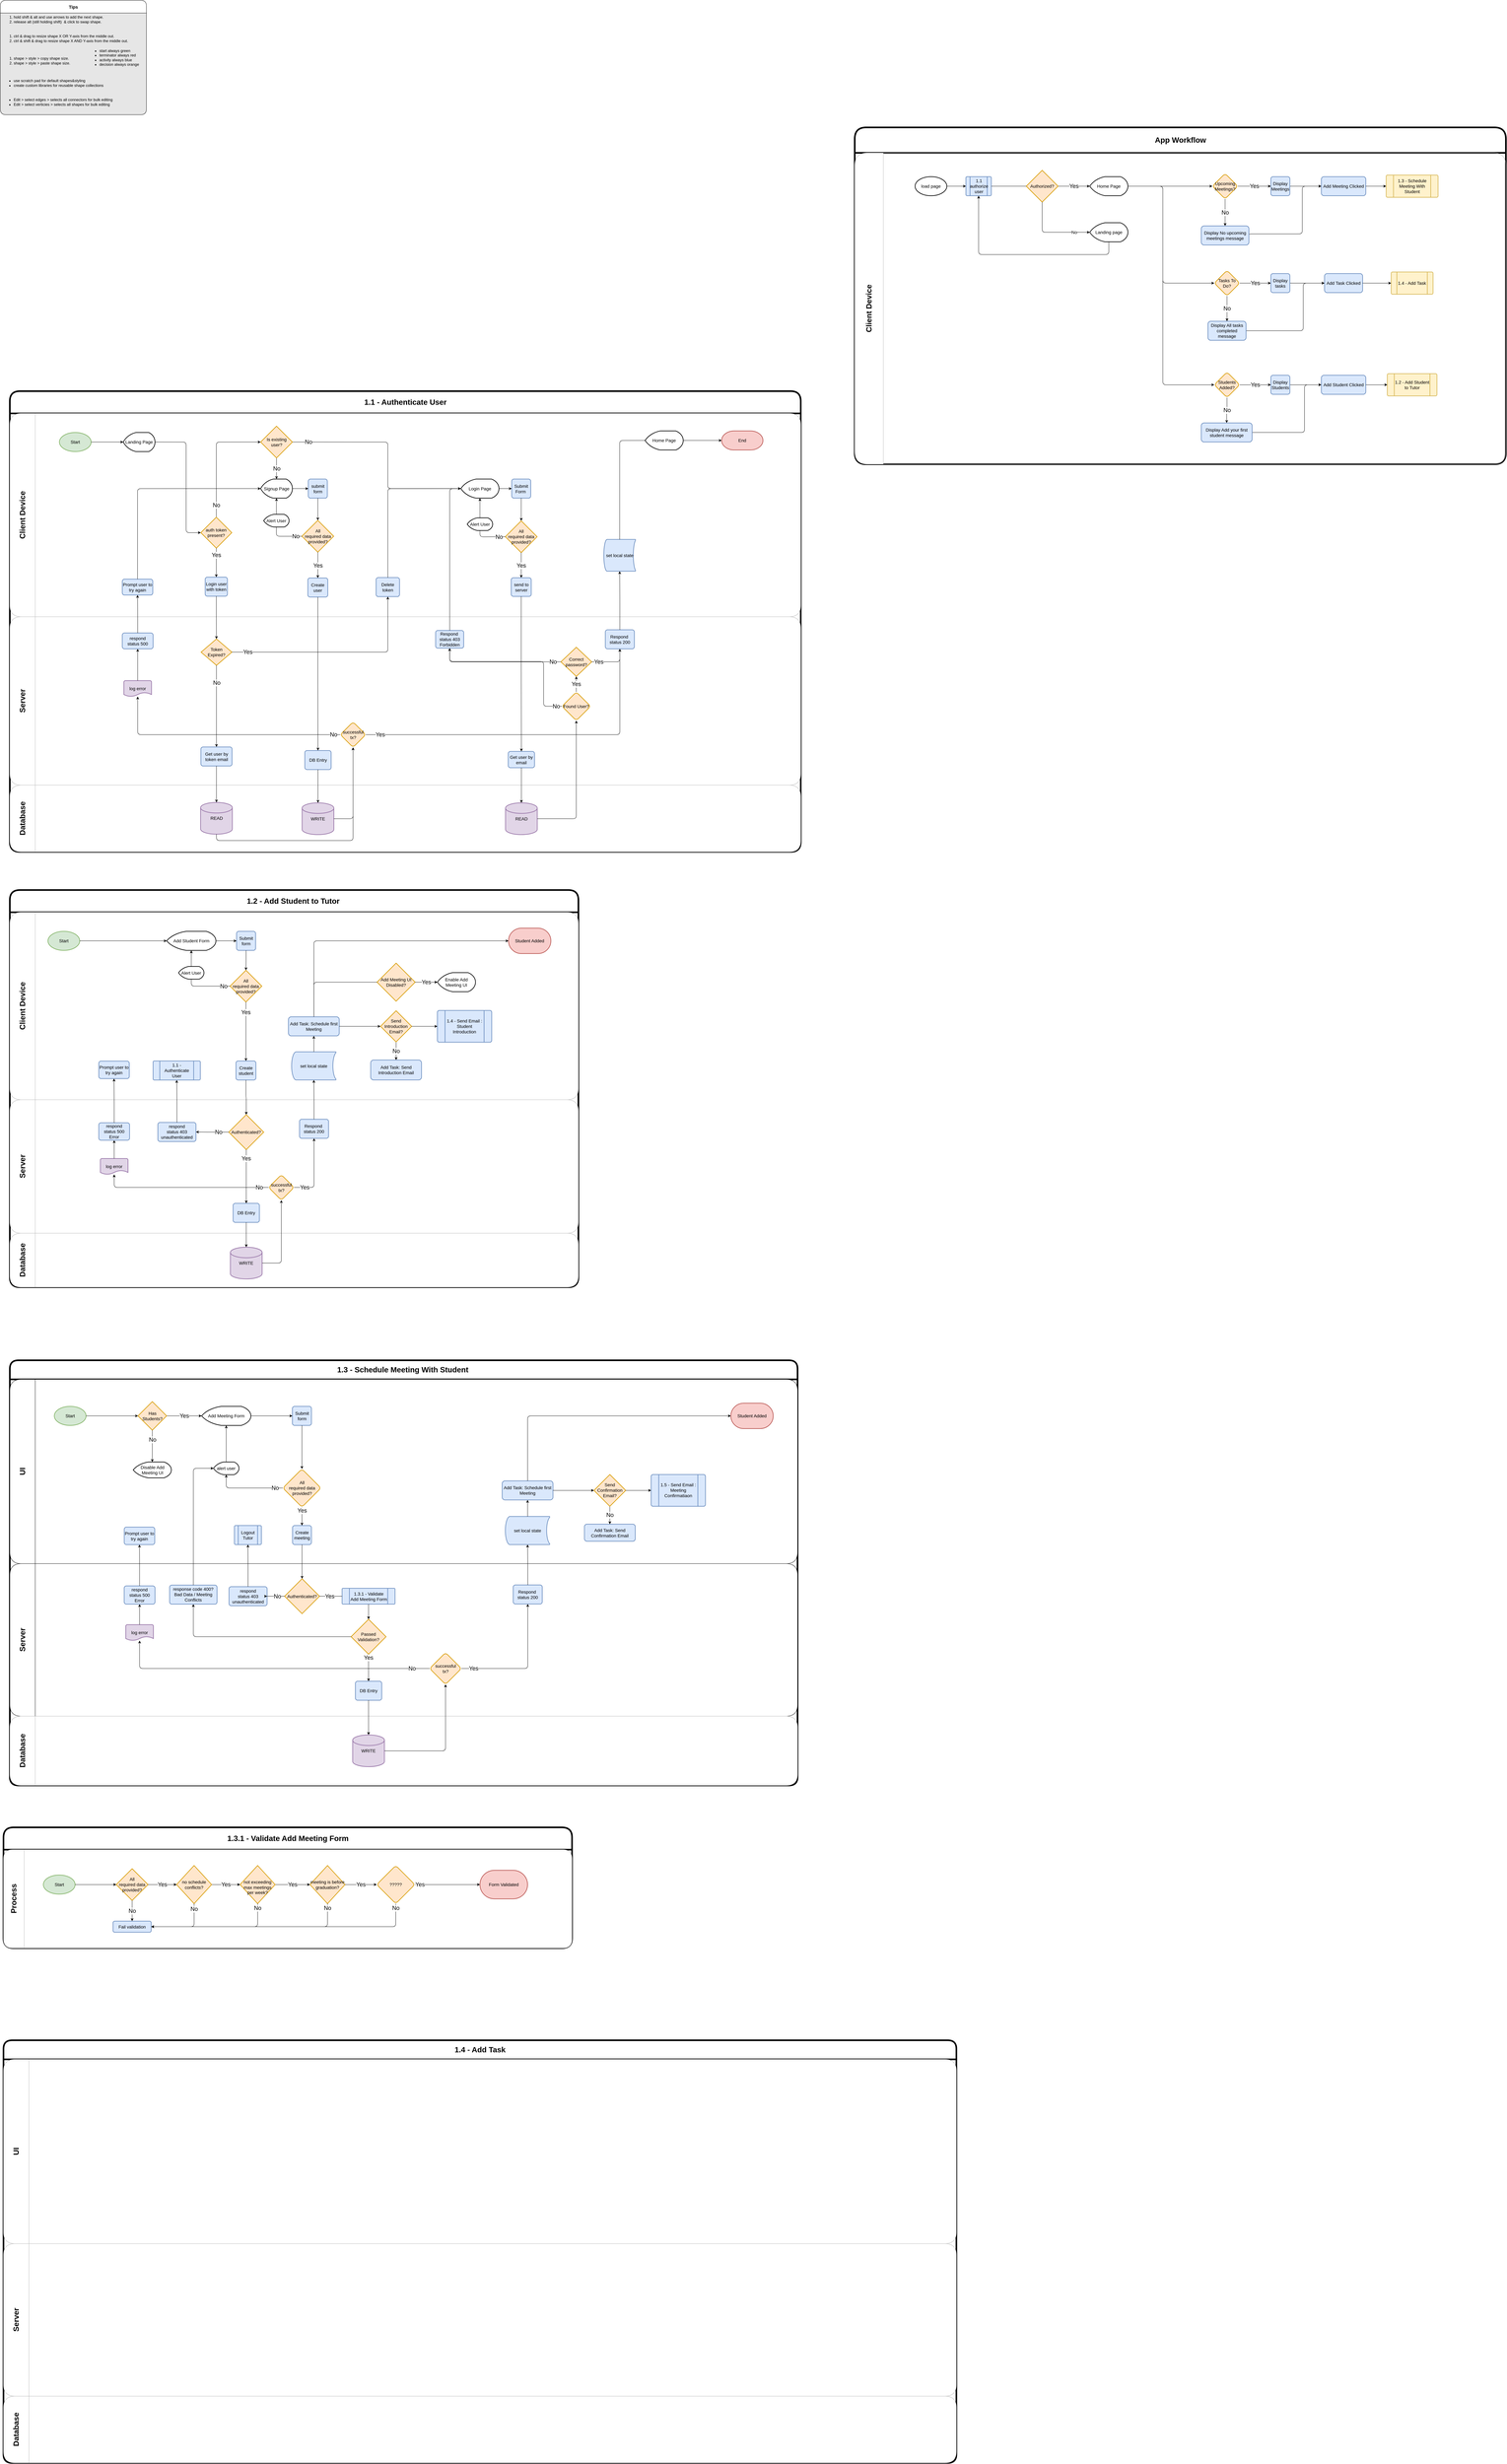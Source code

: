 <mxfile version="15.9.6" type="github">
  <diagram name="Page-1" id="c7488fd3-1785-93aa-aadb-54a6760d102a">
    <mxGraphModel dx="2932" dy="4056" grid="1" gridSize="10" guides="1" tooltips="1" connect="1" arrows="1" fold="1" page="0" pageScale="1" pageWidth="1100" pageHeight="850" math="0" shadow="0">
      <root>
        <mxCell id="0" />
        <mxCell id="1" parent="0" />
        <mxCell id="myXn_InN5kpEXAYK22Rd-2" value="Tips" style="swimlane;swimlaneFillColor=#E6E6E6;rounded=1;startSize=40;fontSize=14;" parent="1" vertex="1">
          <mxGeometry x="460" y="-2350" width="460" height="360" as="geometry">
            <mxRectangle x="440" y="320" width="60" height="23" as="alternateBounds" />
          </mxGeometry>
        </mxCell>
        <mxCell id="myXn_InN5kpEXAYK22Rd-3" value="&lt;ol&gt;&lt;li&gt;hold shift &amp;amp; alt and use arrows to add the next shape.&lt;/li&gt;&lt;li&gt;release alt (still holding shift)&amp;nbsp; &amp;amp; click to swap shape.&lt;/li&gt;&lt;/ol&gt;" style="text;html=1;align=left;verticalAlign=middle;resizable=0;points=[];autosize=1;strokeColor=none;fillColor=none;rounded=1;" parent="myXn_InN5kpEXAYK22Rd-2" vertex="1">
          <mxGeometry y="30" width="340" height="60" as="geometry" />
        </mxCell>
        <mxCell id="myXn_InN5kpEXAYK22Rd-4" value="&lt;ol&gt;&lt;li&gt;ctrl &amp;amp; drag to resize shape X OR Y-axis from the middle out.&lt;/li&gt;&lt;li&gt;ctrl &amp;amp; shift &amp;amp; drag to resize shape X AND Y-axis from the middle out.&lt;/li&gt;&lt;/ol&gt;" style="text;html=1;align=left;verticalAlign=middle;resizable=0;points=[];autosize=1;strokeColor=none;fillColor=none;rounded=1;" parent="myXn_InN5kpEXAYK22Rd-2" vertex="1">
          <mxGeometry y="90" width="420" height="60" as="geometry" />
        </mxCell>
        <mxCell id="myXn_InN5kpEXAYK22Rd-5" value="&lt;ol&gt;&lt;li&gt;shape &amp;gt; style &amp;gt; copy shape size.&lt;/li&gt;&lt;li&gt;shape &amp;gt; style &amp;gt; paste shape size.&amp;nbsp;&lt;/li&gt;&lt;/ol&gt;" style="text;html=1;align=left;verticalAlign=middle;resizable=0;points=[];autosize=1;strokeColor=none;fillColor=none;rounded=1;" parent="myXn_InN5kpEXAYK22Rd-2" vertex="1">
          <mxGeometry y="160" width="240" height="60" as="geometry" />
        </mxCell>
        <mxCell id="myXn_InN5kpEXAYK22Rd-6" value="&lt;ul&gt;&lt;li&gt;start always green&lt;/li&gt;&lt;li&gt;terminator always red&lt;/li&gt;&lt;li&gt;activity always blue&lt;/li&gt;&lt;li&gt;decision always orange&lt;/li&gt;&lt;/ul&gt;" style="text;html=1;align=left;verticalAlign=middle;resizable=0;points=[];autosize=1;strokeColor=none;fillColor=none;rounded=1;" parent="myXn_InN5kpEXAYK22Rd-2" vertex="1">
          <mxGeometry x="270" y="135" width="180" height="90" as="geometry" />
        </mxCell>
        <mxCell id="myXn_InN5kpEXAYK22Rd-7" value="&lt;ul&gt;&lt;li&gt;use scratch pad for default shapes&amp;amp;styling&lt;/li&gt;&lt;li&gt;create custom libraries for reusable shape collections&lt;/li&gt;&lt;/ul&gt;" style="text;html=1;align=left;verticalAlign=middle;resizable=0;points=[];autosize=1;strokeColor=none;fillColor=none;rounded=1;" parent="myXn_InN5kpEXAYK22Rd-2" vertex="1">
          <mxGeometry y="230" width="340" height="60" as="geometry" />
        </mxCell>
        <mxCell id="myXn_InN5kpEXAYK22Rd-8" value="&lt;ul&gt;&lt;li&gt;Edit &amp;gt; select edges &amp;gt; selects all connectors for bulk editing&lt;/li&gt;&lt;li&gt;Edit &amp;gt; select verticies &amp;gt; selects all shapes for bulk editing&lt;/li&gt;&lt;/ul&gt;" style="text;html=1;align=left;verticalAlign=middle;resizable=0;points=[];autosize=1;strokeColor=none;fillColor=none;rounded=1;" parent="myXn_InN5kpEXAYK22Rd-2" vertex="1">
          <mxGeometry y="290" width="370" height="60" as="geometry" />
        </mxCell>
        <mxCell id="myXn_InN5kpEXAYK22Rd-967" value="&lt;font style=&quot;font-size: 24px&quot;&gt;1.2 - Add Student to Tutor&amp;nbsp;&lt;/font&gt;" style="swimlane;childLayout=stackLayout;resizeParent=1;resizeParentMax=0;horizontal=1;startSize=70;horizontalStack=0;rounded=1;sketch=0;fontSize=14;strokeWidth=5;fillColor=default;html=1;" parent="1" vertex="1">
          <mxGeometry x="490" y="450" width="1790" height="1250" as="geometry" />
        </mxCell>
        <mxCell id="myXn_InN5kpEXAYK22Rd-969" value="&lt;font style=&quot;font-size: 24px&quot;&gt;Client Device&lt;/font&gt;" style="swimlane;startSize=80;horizontal=0;rounded=1;sketch=0;fontSize=14;strokeWidth=1;fillColor=default;html=1;swimlaneFillColor=default;strokeColor=#B3B3B3;" parent="myXn_InN5kpEXAYK22Rd-967" vertex="1">
          <mxGeometry y="70" width="1790" height="590" as="geometry">
            <mxRectangle y="200" width="1790" height="20" as="alternateBounds" />
          </mxGeometry>
        </mxCell>
        <mxCell id="myXn_InN5kpEXAYK22Rd-977" value="All &lt;br style=&quot;font-size: 14px;&quot;&gt;required data provided?" style="strokeWidth=2;html=1;shape=mxgraph.flowchart.decision;whiteSpace=wrap;rounded=1;sketch=0;fillColor=#ffe6cc;strokeColor=#d79b00;fontSize=14;" parent="myXn_InN5kpEXAYK22Rd-969" vertex="1">
          <mxGeometry x="693.29" y="182.5" width="100" height="100" as="geometry" />
        </mxCell>
        <mxCell id="myXn_InN5kpEXAYK22Rd-978" value="Create student" style="rounded=1;whiteSpace=wrap;html=1;absoluteArcSize=1;arcSize=14;strokeWidth=2;sketch=0;fillColor=#dae8fc;strokeColor=#6c8ebf;fontSize=14;" parent="myXn_InN5kpEXAYK22Rd-969" vertex="1">
          <mxGeometry x="711.87" y="468.01" width="62.84" height="60" as="geometry" />
        </mxCell>
        <mxCell id="myXn_InN5kpEXAYK22Rd-979" value="Yes" style="edgeStyle=orthogonalEdgeStyle;curved=0;rounded=1;sketch=0;orthogonalLoop=1;jettySize=auto;html=1;exitX=0.5;exitY=1;exitDx=0;exitDy=0;exitPerimeter=0;entryX=0.5;entryY=0;entryDx=0;entryDy=0;fontSize=18;endArrow=classic;endFill=1;strokeWidth=1;" parent="myXn_InN5kpEXAYK22Rd-969" source="myXn_InN5kpEXAYK22Rd-977" target="myXn_InN5kpEXAYK22Rd-978" edge="1">
          <mxGeometry x="-0.644" relative="1" as="geometry">
            <mxPoint y="-1" as="offset" />
          </mxGeometry>
        </mxCell>
        <mxCell id="myXn_InN5kpEXAYK22Rd-980" value="Prompt user to try again" style="rounded=1;whiteSpace=wrap;html=1;absoluteArcSize=1;arcSize=14;strokeWidth=2;sketch=0;fillColor=#dae8fc;strokeColor=#6c8ebf;fontSize=14;" parent="myXn_InN5kpEXAYK22Rd-969" vertex="1">
          <mxGeometry x="280" y="468.51" width="96" height="55" as="geometry" />
        </mxCell>
        <mxCell id="myXn_InN5kpEXAYK22Rd-981" value="1.1 - Authenticate User" style="verticalLabelPosition=middle;verticalAlign=middle;shape=process;rounded=1;size=0.14;arcSize=6;fontFamily=Helvetica;fontSize=14;fontColor=rgb(0, 0, 0);align=center;strokeColor=#6c8ebf;strokeWidth=2;fillColor=#dae8fc;sketch=0;whiteSpace=wrap;html=1;labelPosition=center;" parent="myXn_InN5kpEXAYK22Rd-969" vertex="1">
          <mxGeometry x="451" y="468.01" width="148.72" height="60" as="geometry" />
        </mxCell>
        <mxCell id="myXn_InN5kpEXAYK22Rd-982" value="Alert User" style="strokeWidth=2;html=1;shape=mxgraph.flowchart.display;whiteSpace=wrap;rounded=1;sketch=0;fontSize=14;" parent="myXn_InN5kpEXAYK22Rd-969" vertex="1">
          <mxGeometry x="531.15" y="170.5" width="80" height="40" as="geometry" />
        </mxCell>
        <mxCell id="myXn_InN5kpEXAYK22Rd-983" value="No" style="edgeStyle=orthogonalEdgeStyle;curved=0;rounded=1;sketch=0;orthogonalLoop=1;jettySize=auto;html=1;exitX=0;exitY=0.5;exitDx=0;exitDy=0;exitPerimeter=0;entryX=0.5;entryY=1;entryDx=0;entryDy=0;entryPerimeter=0;fontSize=18;endArrow=none;endFill=1;strokeWidth=1;" parent="myXn_InN5kpEXAYK22Rd-969" source="myXn_InN5kpEXAYK22Rd-977" target="myXn_InN5kpEXAYK22Rd-982" edge="1">
          <mxGeometry x="-0.717" relative="1" as="geometry">
            <mxPoint x="1514.65" y="2567.5" as="sourcePoint" />
            <mxPoint x="1392.15" y="2255.5" as="targetPoint" />
            <mxPoint as="offset" />
          </mxGeometry>
        </mxCell>
        <mxCell id="myXn_InN5kpEXAYK22Rd-984" value="set local state" style="strokeWidth=2;html=1;shape=mxgraph.flowchart.stored_data;whiteSpace=wrap;fontFamily=Helvetica;fontSize=14;fontColor=rgb(0, 0, 0);align=center;strokeColor=#6c8ebf;fillColor=#dae8fc;sketch=0;rounded=1;" parent="myXn_InN5kpEXAYK22Rd-969" vertex="1">
          <mxGeometry x="887.07" y="439.25" width="140" height="88.51" as="geometry" />
        </mxCell>
        <mxCell id="myXn_InN5kpEXAYK22Rd-985" value="Add Task: Schedule first Meeting" style="whiteSpace=wrap;html=1;fontSize=14;fillColor=#dae8fc;strokeColor=#6c8ebf;fontColor=rgb(0, 0, 0);strokeWidth=2;sketch=0;rounded=1;" parent="myXn_InN5kpEXAYK22Rd-969" vertex="1">
          <mxGeometry x="877.07" y="329" width="160" height="60" as="geometry" />
        </mxCell>
        <mxCell id="myXn_InN5kpEXAYK22Rd-986" value="Add Task: Send Introduction Email" style="whiteSpace=wrap;html=1;fontSize=14;fillColor=#dae8fc;strokeColor=#6c8ebf;fontColor=rgb(0, 0, 0);strokeWidth=2;sketch=0;rounded=1;" parent="myXn_InN5kpEXAYK22Rd-969" vertex="1">
          <mxGeometry x="1136.07" y="465.02" width="160" height="62.74" as="geometry" />
        </mxCell>
        <mxCell id="myXn_InN5kpEXAYK22Rd-987" value="" style="edgeStyle=orthogonalEdgeStyle;curved=0;rounded=1;sketch=0;orthogonalLoop=1;jettySize=auto;html=1;fontSize=18;endArrow=classic;endFill=1;strokeWidth=1;exitX=1;exitY=0.5;exitDx=0;exitDy=0;entryX=0;entryY=0.5;entryDx=0;entryDy=0;entryPerimeter=0;" parent="myXn_InN5kpEXAYK22Rd-969" source="myXn_InN5kpEXAYK22Rd-985" target="myXn_InN5kpEXAYK22Rd-989" edge="1">
          <mxGeometry relative="1" as="geometry">
            <mxPoint x="957.07" y="379" as="targetPoint" />
          </mxGeometry>
        </mxCell>
        <mxCell id="myXn_InN5kpEXAYK22Rd-988" value="No" style="edgeStyle=orthogonalEdgeStyle;curved=0;rounded=1;sketch=0;orthogonalLoop=1;jettySize=auto;html=1;exitX=0.5;exitY=1;exitDx=0;exitDy=0;exitPerimeter=0;entryX=0.5;entryY=0;entryDx=0;entryDy=0;fontSize=18;endArrow=classic;endFill=1;strokeWidth=1;" parent="myXn_InN5kpEXAYK22Rd-969" source="myXn_InN5kpEXAYK22Rd-989" target="myXn_InN5kpEXAYK22Rd-986" edge="1">
          <mxGeometry relative="1" as="geometry" />
        </mxCell>
        <mxCell id="myXn_InN5kpEXAYK22Rd-989" value="Send Introduction Email?" style="strokeWidth=2;html=1;shape=mxgraph.flowchart.decision;whiteSpace=wrap;rounded=1;sketch=0;fillColor=#ffe6cc;strokeColor=#d79b00;fontSize=14;" parent="myXn_InN5kpEXAYK22Rd-969" vertex="1">
          <mxGeometry x="1167.07" y="310" width="98" height="98" as="geometry" />
        </mxCell>
        <mxCell id="myXn_InN5kpEXAYK22Rd-990" value="1.4 - Send Email : Student Introduction" style="verticalLabelPosition=middle;verticalAlign=middle;html=1;shape=process;whiteSpace=wrap;rounded=1;size=0.14;arcSize=6;sketch=0;fontSize=14;strokeWidth=2;fillColor=#dae8fc;strokeColor=#6c8ebf;labelPosition=center;align=center;" parent="myXn_InN5kpEXAYK22Rd-969" vertex="1">
          <mxGeometry x="1346.07" y="309" width="171" height="100" as="geometry" />
        </mxCell>
        <mxCell id="myXn_InN5kpEXAYK22Rd-991" value="" style="edgeStyle=orthogonalEdgeStyle;curved=0;rounded=1;sketch=0;orthogonalLoop=1;jettySize=auto;html=1;fontSize=18;endArrow=classic;endFill=1;strokeWidth=1;" parent="myXn_InN5kpEXAYK22Rd-969" source="myXn_InN5kpEXAYK22Rd-989" target="myXn_InN5kpEXAYK22Rd-990" edge="1">
          <mxGeometry relative="1" as="geometry" />
        </mxCell>
        <mxCell id="myXn_InN5kpEXAYK22Rd-992" value="Add Meeting UI Disabled?" style="strokeWidth=2;html=1;shape=mxgraph.flowchart.decision;whiteSpace=wrap;rounded=1;sketch=0;fillColor=#ffe6cc;strokeColor=#d79b00;fontSize=14;" parent="myXn_InN5kpEXAYK22Rd-969" vertex="1">
          <mxGeometry x="1156.07" y="160" width="120" height="120" as="geometry" />
        </mxCell>
        <mxCell id="myXn_InN5kpEXAYK22Rd-993" value="" style="edgeStyle=orthogonalEdgeStyle;curved=0;rounded=1;sketch=0;orthogonalLoop=1;jettySize=auto;html=1;exitX=0.5;exitY=0;exitDx=0;exitDy=0;entryX=0;entryY=0.5;entryDx=0;entryDy=0;entryPerimeter=0;fontSize=18;endArrow=none;endFill=1;strokeWidth=1;" parent="myXn_InN5kpEXAYK22Rd-969" source="myXn_InN5kpEXAYK22Rd-985" target="myXn_InN5kpEXAYK22Rd-992" edge="1">
          <mxGeometry relative="1" as="geometry">
            <mxPoint x="1708.07" y="2539" as="sourcePoint" />
            <mxPoint x="2355.4" y="2193" as="targetPoint" />
          </mxGeometry>
        </mxCell>
        <mxCell id="myXn_InN5kpEXAYK22Rd-994" value="Enable Add Meeting UI" style="strokeWidth=2;html=1;shape=mxgraph.flowchart.display;whiteSpace=wrap;rounded=1;sketch=0;fontSize=14;" parent="myXn_InN5kpEXAYK22Rd-969" vertex="1">
          <mxGeometry x="1346.07" y="190" width="120" height="60" as="geometry" />
        </mxCell>
        <mxCell id="myXn_InN5kpEXAYK22Rd-995" value="Yes" style="edgeStyle=orthogonalEdgeStyle;curved=0;rounded=1;sketch=0;orthogonalLoop=1;jettySize=auto;html=1;fontSize=18;endArrow=classic;endFill=1;strokeWidth=1;" parent="myXn_InN5kpEXAYK22Rd-969" source="myXn_InN5kpEXAYK22Rd-992" target="myXn_InN5kpEXAYK22Rd-994" edge="1">
          <mxGeometry relative="1" as="geometry" />
        </mxCell>
        <mxCell id="myXn_InN5kpEXAYK22Rd-996" style="edgeStyle=orthogonalEdgeStyle;curved=0;rounded=1;sketch=0;orthogonalLoop=1;jettySize=auto;html=1;exitX=0.5;exitY=0;exitDx=0;exitDy=0;exitPerimeter=0;entryX=0.5;entryY=1;entryDx=0;entryDy=0;fontSize=18;endArrow=classic;endFill=1;strokeWidth=1;" parent="myXn_InN5kpEXAYK22Rd-969" source="myXn_InN5kpEXAYK22Rd-984" target="myXn_InN5kpEXAYK22Rd-985" edge="1">
          <mxGeometry relative="1" as="geometry" />
        </mxCell>
        <mxCell id="myXn_InN5kpEXAYK22Rd-972" value="Start" style="strokeWidth=2;html=1;shape=mxgraph.flowchart.start_1;whiteSpace=wrap;rounded=1;sketch=0;fillColor=#d5e8d4;strokeColor=#82b366;fontSize=14;" parent="myXn_InN5kpEXAYK22Rd-969" vertex="1">
          <mxGeometry x="120" y="60" width="100" height="60" as="geometry" />
        </mxCell>
        <mxCell id="myXn_InN5kpEXAYK22Rd-973" value="Add Student Form" style="strokeWidth=2;html=1;shape=mxgraph.flowchart.display;whiteSpace=wrap;rounded=1;sketch=0;fontSize=14;" parent="myXn_InN5kpEXAYK22Rd-969" vertex="1">
          <mxGeometry x="493.79" y="60" width="155" height="60" as="geometry" />
        </mxCell>
        <mxCell id="myXn_InN5kpEXAYK22Rd-974" value="Submit form" style="rounded=1;whiteSpace=wrap;html=1;absoluteArcSize=1;arcSize=14;strokeWidth=2;sketch=0;fillColor=#dae8fc;strokeColor=#6c8ebf;fontSize=14;" parent="myXn_InN5kpEXAYK22Rd-969" vertex="1">
          <mxGeometry x="713.79" y="60" width="60" height="60" as="geometry" />
        </mxCell>
        <mxCell id="myXn_InN5kpEXAYK22Rd-975" value="" style="edgeStyle=orthogonalEdgeStyle;curved=0;rounded=1;sketch=0;orthogonalLoop=1;jettySize=auto;html=1;fontSize=18;endArrow=classic;endFill=1;strokeWidth=1;" parent="myXn_InN5kpEXAYK22Rd-969" source="myXn_InN5kpEXAYK22Rd-973" target="myXn_InN5kpEXAYK22Rd-974" edge="1">
          <mxGeometry relative="1" as="geometry" />
        </mxCell>
        <mxCell id="myXn_InN5kpEXAYK22Rd-976" value="" style="edgeStyle=orthogonalEdgeStyle;curved=0;rounded=1;sketch=0;orthogonalLoop=1;jettySize=auto;html=1;fontSize=18;endArrow=classic;endFill=1;strokeWidth=1;" parent="myXn_InN5kpEXAYK22Rd-969" source="myXn_InN5kpEXAYK22Rd-972" target="myXn_InN5kpEXAYK22Rd-973" edge="1">
          <mxGeometry relative="1" as="geometry" />
        </mxCell>
        <mxCell id="myXn_InN5kpEXAYK22Rd-1010" value="Student Added" style="strokeWidth=2;html=1;shape=mxgraph.flowchart.terminator;whiteSpace=wrap;rounded=1;sketch=0;fontSize=14;fillColor=#f8cecc;strokeColor=#b85450;" parent="myXn_InN5kpEXAYK22Rd-969" vertex="1">
          <mxGeometry x="1570" y="50" width="133.33" height="80" as="geometry" />
        </mxCell>
        <mxCell id="myXn_InN5kpEXAYK22Rd-1012" style="edgeStyle=orthogonalEdgeStyle;curved=0;rounded=1;sketch=0;orthogonalLoop=1;jettySize=auto;html=1;exitX=0.5;exitY=0;exitDx=0;exitDy=0;exitPerimeter=0;entryX=0.5;entryY=1;entryDx=0;entryDy=0;entryPerimeter=0;fontSize=18;endArrow=classic;endFill=1;strokeWidth=1;" parent="myXn_InN5kpEXAYK22Rd-969" source="myXn_InN5kpEXAYK22Rd-982" target="myXn_InN5kpEXAYK22Rd-973" edge="1">
          <mxGeometry relative="1" as="geometry" />
        </mxCell>
        <mxCell id="myXn_InN5kpEXAYK22Rd-1011" style="edgeStyle=orthogonalEdgeStyle;curved=0;rounded=1;sketch=0;orthogonalLoop=1;jettySize=auto;html=1;exitX=0.5;exitY=1;exitDx=0;exitDy=0;fontSize=18;endArrow=classic;endFill=1;strokeWidth=1;" parent="myXn_InN5kpEXAYK22Rd-969" source="myXn_InN5kpEXAYK22Rd-974" target="myXn_InN5kpEXAYK22Rd-977" edge="1">
          <mxGeometry relative="1" as="geometry" />
        </mxCell>
        <mxCell id="myXn_InN5kpEXAYK22Rd-1019" style="edgeStyle=orthogonalEdgeStyle;curved=0;rounded=1;sketch=0;orthogonalLoop=1;jettySize=auto;html=1;exitX=0.5;exitY=0;exitDx=0;exitDy=0;entryX=0;entryY=0.5;entryDx=0;entryDy=0;entryPerimeter=0;fontSize=18;endArrow=classic;endFill=1;strokeWidth=1;" parent="myXn_InN5kpEXAYK22Rd-969" source="myXn_InN5kpEXAYK22Rd-985" target="myXn_InN5kpEXAYK22Rd-1010" edge="1">
          <mxGeometry relative="1" as="geometry" />
        </mxCell>
        <mxCell id="myXn_InN5kpEXAYK22Rd-970" value="&lt;font style=&quot;font-size: 24px&quot;&gt;Server&lt;/font&gt;" style="swimlane;startSize=80;horizontal=0;rounded=1;sketch=0;fontSize=14;strokeWidth=1;fillColor=default;html=1;swimlaneFillColor=default;strokeColor=#B3B3B3;" parent="myXn_InN5kpEXAYK22Rd-967" vertex="1">
          <mxGeometry y="660" width="1790" height="420" as="geometry">
            <mxRectangle y="690" width="1790" height="20" as="alternateBounds" />
          </mxGeometry>
        </mxCell>
        <mxCell id="myXn_InN5kpEXAYK22Rd-997" value="log error" style="strokeWidth=2;html=1;shape=mxgraph.flowchart.document2;whiteSpace=wrap;size=0.25;fontFamily=Helvetica;fontSize=14;align=center;strokeColor=#9673a6;fillColor=#e1d5e7;sketch=0;rounded=1;" parent="myXn_InN5kpEXAYK22Rd-970" vertex="1">
          <mxGeometry x="285" y="185.01" width="87" height="50" as="geometry" />
        </mxCell>
        <mxCell id="myXn_InN5kpEXAYK22Rd-998" value="" style="edgeStyle=orthogonalEdgeStyle;curved=0;rounded=1;sketch=0;orthogonalLoop=1;jettySize=auto;html=1;fontSize=18;endArrow=classic;endFill=1;strokeWidth=1;entryX=0.5;entryY=1;entryDx=0;entryDy=0;exitX=0.5;exitY=0;exitDx=0;exitDy=0;exitPerimeter=0;" parent="myXn_InN5kpEXAYK22Rd-970" source="myXn_InN5kpEXAYK22Rd-997" target="myXn_InN5kpEXAYK22Rd-999" edge="1">
          <mxGeometry relative="1" as="geometry">
            <mxPoint x="328.5" y="192.01" as="sourcePoint" />
            <mxPoint x="328.5" y="102.01" as="targetPoint" />
          </mxGeometry>
        </mxCell>
        <mxCell id="myXn_InN5kpEXAYK22Rd-999" value="respond&lt;br style=&quot;font-size: 14px;&quot;&gt;status 500&lt;br style=&quot;font-size: 14px;&quot;&gt;Error" style="rounded=1;whiteSpace=wrap;html=1;absoluteArcSize=1;arcSize=14;strokeWidth=2;sketch=0;fillColor=#dae8fc;strokeColor=#6c8ebf;fontSize=14;" parent="myXn_InN5kpEXAYK22Rd-970" vertex="1">
          <mxGeometry x="280" y="72.5" width="97" height="54.99" as="geometry" />
        </mxCell>
        <mxCell id="myXn_InN5kpEXAYK22Rd-1000" value="Authenticated?" style="strokeWidth=2;html=1;shape=mxgraph.flowchart.decision;whiteSpace=wrap;rounded=1;sketch=0;fillColor=#ffe6cc;strokeColor=#d79b00;fontSize=14;" parent="myXn_InN5kpEXAYK22Rd-970" vertex="1">
          <mxGeometry x="689.29" y="47" width="110" height="110" as="geometry" />
        </mxCell>
        <mxCell id="myXn_InN5kpEXAYK22Rd-1001" value="respond &lt;br style=&quot;font-size: 14px;&quot;&gt;status 403 unauthenticated" style="rounded=1;whiteSpace=wrap;html=1;absoluteArcSize=1;arcSize=14;strokeWidth=2;sketch=0;fillColor=#dae8fc;strokeColor=#6c8ebf;fontSize=14;" parent="myXn_InN5kpEXAYK22Rd-970" vertex="1">
          <mxGeometry x="466" y="71.49" width="120" height="60" as="geometry" />
        </mxCell>
        <mxCell id="myXn_InN5kpEXAYK22Rd-1002" value="No" style="edgeStyle=orthogonalEdgeStyle;curved=0;rounded=1;sketch=0;orthogonalLoop=1;jettySize=auto;html=1;endArrow=classic;endFill=1;exitX=0;exitY=0.5;exitDx=0;exitDy=0;exitPerimeter=0;entryX=1;entryY=0.5;entryDx=0;entryDy=0;fontSize=18;strokeWidth=1;" parent="myXn_InN5kpEXAYK22Rd-970" source="myXn_InN5kpEXAYK22Rd-1000" target="myXn_InN5kpEXAYK22Rd-1001" edge="1">
          <mxGeometry x="-0.375" relative="1" as="geometry">
            <mxPoint x="1400.29" y="94.49" as="sourcePoint" />
            <mxPoint x="1105.29" y="-30.51" as="targetPoint" />
            <Array as="points">
              <mxPoint x="624.29" y="102.49" />
              <mxPoint x="624.29" y="102.49" />
            </Array>
            <mxPoint as="offset" />
          </mxGeometry>
        </mxCell>
        <mxCell id="myXn_InN5kpEXAYK22Rd-1003" value="successful&lt;br style=&quot;font-size: 14px;&quot;&gt;tx?" style="rhombus;whiteSpace=wrap;html=1;fontSize=14;fillColor=#ffe6cc;strokeColor=#d79b00;strokeWidth=2;rounded=1;sketch=0;" parent="myXn_InN5kpEXAYK22Rd-970" vertex="1">
          <mxGeometry x="814.71" y="236.0" width="80" height="80" as="geometry" />
        </mxCell>
        <mxCell id="myXn_InN5kpEXAYK22Rd-1004" value="No" style="edgeStyle=orthogonalEdgeStyle;curved=0;rounded=1;sketch=0;orthogonalLoop=1;jettySize=auto;html=1;exitX=0;exitY=0.5;exitDx=0;exitDy=0;fontSize=18;endArrow=classic;endFill=1;strokeWidth=1;" parent="myXn_InN5kpEXAYK22Rd-970" source="myXn_InN5kpEXAYK22Rd-1003" target="myXn_InN5kpEXAYK22Rd-997" edge="1">
          <mxGeometry x="-0.889" relative="1" as="geometry">
            <mxPoint as="offset" />
          </mxGeometry>
        </mxCell>
        <mxCell id="myXn_InN5kpEXAYK22Rd-1005" value="Respond&amp;nbsp;&lt;br style=&quot;font-size: 14px;&quot;&gt;status 200" style="rounded=1;whiteSpace=wrap;html=1;absoluteArcSize=1;arcSize=14;strokeWidth=2;sketch=0;fillColor=#dae8fc;strokeColor=#6c8ebf;fontSize=14;" parent="myXn_InN5kpEXAYK22Rd-970" vertex="1">
          <mxGeometry x="912" y="61.49" width="91.42" height="60" as="geometry" />
        </mxCell>
        <mxCell id="myXn_InN5kpEXAYK22Rd-1006" value="DB Entry" style="rounded=1;whiteSpace=wrap;html=1;absoluteArcSize=1;arcSize=14;strokeWidth=2;sketch=0;fillColor=#dae8fc;strokeColor=#6c8ebf;fontSize=14;" parent="myXn_InN5kpEXAYK22Rd-970" vertex="1">
          <mxGeometry x="702.87" y="326.0" width="82.84" height="60" as="geometry" />
        </mxCell>
        <mxCell id="myXn_InN5kpEXAYK22Rd-1007" value="Yes" style="edgeStyle=orthogonalEdgeStyle;curved=0;rounded=1;sketch=0;orthogonalLoop=1;jettySize=auto;html=1;exitX=1;exitY=0.5;exitDx=0;exitDy=0;entryX=0.5;entryY=1;entryDx=0;entryDy=0;fontSize=18;endArrow=classic;endFill=1;strokeWidth=1;" parent="myXn_InN5kpEXAYK22Rd-970" source="myXn_InN5kpEXAYK22Rd-1003" target="myXn_InN5kpEXAYK22Rd-1005" edge="1">
          <mxGeometry x="-0.697" relative="1" as="geometry">
            <mxPoint as="offset" />
          </mxGeometry>
        </mxCell>
        <mxCell id="myXn_InN5kpEXAYK22Rd-1008" value="Yes" style="edgeStyle=orthogonalEdgeStyle;curved=0;rounded=1;sketch=0;orthogonalLoop=1;jettySize=auto;html=1;exitX=0.5;exitY=1;exitDx=0;exitDy=0;exitPerimeter=0;entryX=0.5;entryY=0;entryDx=0;entryDy=0;fontSize=18;endArrow=classic;endFill=1;strokeWidth=1;" parent="myXn_InN5kpEXAYK22Rd-970" source="myXn_InN5kpEXAYK22Rd-1000" target="myXn_InN5kpEXAYK22Rd-1006" edge="1">
          <mxGeometry x="-0.67" relative="1" as="geometry">
            <mxPoint as="offset" />
          </mxGeometry>
        </mxCell>
        <mxCell id="myXn_InN5kpEXAYK22Rd-971" value="&lt;font style=&quot;font-size: 24px&quot;&gt;Database&lt;/font&gt;" style="swimlane;startSize=80;horizontal=0;rounded=1;sketch=0;fontSize=14;strokeWidth=1;fillColor=default;html=1;swimlaneFillColor=default;strokeColor=#B3B3B3;" parent="myXn_InN5kpEXAYK22Rd-967" vertex="1">
          <mxGeometry y="1080" width="1790" height="170" as="geometry">
            <mxRectangle y="1110" width="1790" height="20" as="alternateBounds" />
          </mxGeometry>
        </mxCell>
        <mxCell id="myXn_InN5kpEXAYK22Rd-1009" value="WRITE" style="strokeWidth=2;html=1;shape=mxgraph.flowchart.database;whiteSpace=wrap;rounded=1;sketch=0;fillColor=#e1d5e7;strokeColor=#9673a6;fontFamily=Helvetica;fontSize=14;align=center;" parent="myXn_InN5kpEXAYK22Rd-971" vertex="1">
          <mxGeometry x="694.29" y="44" width="100" height="100" as="geometry" />
        </mxCell>
        <mxCell id="myXn_InN5kpEXAYK22Rd-1013" style="edgeStyle=orthogonalEdgeStyle;curved=0;rounded=1;sketch=0;orthogonalLoop=1;jettySize=auto;html=1;exitX=0.5;exitY=1;exitDx=0;exitDy=0;entryX=0.5;entryY=0;entryDx=0;entryDy=0;entryPerimeter=0;fontSize=18;endArrow=classic;endFill=1;strokeWidth=1;" parent="myXn_InN5kpEXAYK22Rd-967" source="myXn_InN5kpEXAYK22Rd-978" target="myXn_InN5kpEXAYK22Rd-1000" edge="1">
          <mxGeometry relative="1" as="geometry" />
        </mxCell>
        <mxCell id="myXn_InN5kpEXAYK22Rd-1014" style="edgeStyle=orthogonalEdgeStyle;curved=0;rounded=1;sketch=0;orthogonalLoop=1;jettySize=auto;html=1;exitX=0.5;exitY=1;exitDx=0;exitDy=0;entryX=0.5;entryY=0;entryDx=0;entryDy=0;entryPerimeter=0;fontSize=18;endArrow=classic;endFill=1;strokeWidth=1;" parent="myXn_InN5kpEXAYK22Rd-967" source="myXn_InN5kpEXAYK22Rd-1006" target="myXn_InN5kpEXAYK22Rd-1009" edge="1">
          <mxGeometry relative="1" as="geometry" />
        </mxCell>
        <mxCell id="myXn_InN5kpEXAYK22Rd-1015" style="edgeStyle=orthogonalEdgeStyle;curved=0;rounded=1;sketch=0;orthogonalLoop=1;jettySize=auto;html=1;exitX=0.5;exitY=0;exitDx=0;exitDy=0;fontSize=18;endArrow=classic;endFill=1;strokeWidth=1;" parent="myXn_InN5kpEXAYK22Rd-967" source="myXn_InN5kpEXAYK22Rd-999" target="myXn_InN5kpEXAYK22Rd-980" edge="1">
          <mxGeometry relative="1" as="geometry" />
        </mxCell>
        <mxCell id="myXn_InN5kpEXAYK22Rd-1016" style="edgeStyle=orthogonalEdgeStyle;curved=0;rounded=1;sketch=0;orthogonalLoop=1;jettySize=auto;html=1;exitX=0.5;exitY=0;exitDx=0;exitDy=0;fontSize=18;endArrow=classic;endFill=1;strokeWidth=1;" parent="myXn_InN5kpEXAYK22Rd-967" source="myXn_InN5kpEXAYK22Rd-1001" target="myXn_InN5kpEXAYK22Rd-981" edge="1">
          <mxGeometry relative="1" as="geometry" />
        </mxCell>
        <mxCell id="myXn_InN5kpEXAYK22Rd-1017" style="edgeStyle=orthogonalEdgeStyle;curved=0;rounded=1;sketch=0;orthogonalLoop=1;jettySize=auto;html=1;exitX=0.5;exitY=0;exitDx=0;exitDy=0;entryX=0.5;entryY=1;entryDx=0;entryDy=0;entryPerimeter=0;fontSize=18;endArrow=classic;endFill=1;strokeWidth=1;" parent="myXn_InN5kpEXAYK22Rd-967" source="myXn_InN5kpEXAYK22Rd-1005" target="myXn_InN5kpEXAYK22Rd-984" edge="1">
          <mxGeometry relative="1" as="geometry" />
        </mxCell>
        <mxCell id="myXn_InN5kpEXAYK22Rd-1018" style="edgeStyle=orthogonalEdgeStyle;curved=0;rounded=1;sketch=0;orthogonalLoop=1;jettySize=auto;html=1;exitX=1;exitY=0.5;exitDx=0;exitDy=0;exitPerimeter=0;fontSize=18;endArrow=classic;endFill=1;strokeWidth=1;" parent="myXn_InN5kpEXAYK22Rd-967" source="myXn_InN5kpEXAYK22Rd-1009" target="myXn_InN5kpEXAYK22Rd-1003" edge="1">
          <mxGeometry relative="1" as="geometry" />
        </mxCell>
        <mxCell id="myXn_InN5kpEXAYK22Rd-1020" value="&lt;font style=&quot;font-size: 24px&quot;&gt;1.3.1 - Validate Add Meeting Form&lt;/font&gt;" style="swimlane;childLayout=stackLayout;resizeParent=1;resizeParentMax=0;horizontal=1;startSize=70;horizontalStack=0;rounded=1;sketch=0;fontSize=14;strokeWidth=5;fillColor=default;html=1;align=center;" parent="1" vertex="1">
          <mxGeometry x="470" y="3400" width="1790" height="380" as="geometry" />
        </mxCell>
        <mxCell id="myXn_InN5kpEXAYK22Rd-1021" value="&lt;font style=&quot;font-size: 24px&quot;&gt;Process&lt;/font&gt;" style="swimlane;startSize=65;horizontal=0;rounded=1;sketch=0;fontSize=14;strokeWidth=1;fillColor=default;html=1;swimlaneFillColor=default;strokeColor=#B3B3B3;" parent="myXn_InN5kpEXAYK22Rd-1020" vertex="1">
          <mxGeometry y="70" width="1790" height="310" as="geometry" />
        </mxCell>
        <mxCell id="myXn_InN5kpEXAYK22Rd-1024" value="Start" style="strokeWidth=2;html=1;shape=mxgraph.flowchart.start_1;whiteSpace=wrap;rounded=1;sketch=0;fillColor=#d5e8d4;strokeColor=#82b366;fontSize=14;" parent="myXn_InN5kpEXAYK22Rd-1021" vertex="1">
          <mxGeometry x="125.5" y="80" width="100" height="60" as="geometry" />
        </mxCell>
        <mxCell id="myXn_InN5kpEXAYK22Rd-1025" value="All &lt;br style=&quot;font-size: 14px;&quot;&gt;required data provided?" style="strokeWidth=2;html=1;shape=mxgraph.flowchart.decision;whiteSpace=wrap;rounded=1;sketch=0;fillColor=#ffe6cc;strokeColor=#d79b00;fontSize=14;" parent="myXn_InN5kpEXAYK22Rd-1021" vertex="1">
          <mxGeometry x="355.0" y="60" width="100" height="100" as="geometry" />
        </mxCell>
        <mxCell id="myXn_InN5kpEXAYK22Rd-1027" value="meeting is before graduation?" style="strokeWidth=2;html=1;shape=mxgraph.flowchart.decision;whiteSpace=wrap;rounded=1;sketch=0;fillColor=#ffe6cc;strokeColor=#d79b00;fontSize=14;" parent="myXn_InN5kpEXAYK22Rd-1021" vertex="1">
          <mxGeometry x="965.0" y="50" width="110.18" height="120" as="geometry" />
        </mxCell>
        <mxCell id="myXn_InN5kpEXAYK22Rd-1028" value="Yes" style="edgeStyle=orthogonalEdgeStyle;curved=0;rounded=1;sketch=0;orthogonalLoop=1;jettySize=auto;html=1;exitX=1;exitY=0.5;exitDx=0;exitDy=0;exitPerimeter=0;entryX=0;entryY=0.5;entryDx=0;entryDy=0;entryPerimeter=0;fontSize=18;endArrow=classic;endFill=1;strokeWidth=1;" parent="myXn_InN5kpEXAYK22Rd-1021" source="myXn_InN5kpEXAYK22Rd-1030" target="myXn_InN5kpEXAYK22Rd-1027" edge="1">
          <mxGeometry relative="1" as="geometry" />
        </mxCell>
        <mxCell id="myXn_InN5kpEXAYK22Rd-1030" value="&lt;br style=&quot;font-size: 14px;&quot;&gt;not exceeding max meetings per week?" style="strokeWidth=2;html=1;shape=mxgraph.flowchart.decision;whiteSpace=wrap;rounded=1;sketch=0;fillColor=#ffe6cc;strokeColor=#d79b00;fontSize=14;" parent="myXn_InN5kpEXAYK22Rd-1021" vertex="1">
          <mxGeometry x="745.0" y="50" width="110.18" height="120" as="geometry" />
        </mxCell>
        <mxCell id="myXn_InN5kpEXAYK22Rd-1031" value="Yes" style="edgeStyle=orthogonalEdgeStyle;curved=0;rounded=1;sketch=0;orthogonalLoop=1;jettySize=auto;html=1;exitX=1;exitY=0.5;exitDx=0;exitDy=0;exitPerimeter=0;entryX=0;entryY=0.5;entryDx=0;entryDy=0;entryPerimeter=0;fontSize=18;endArrow=classic;endFill=1;strokeWidth=1;" parent="myXn_InN5kpEXAYK22Rd-1021" source="myXn_InN5kpEXAYK22Rd-1033" target="myXn_InN5kpEXAYK22Rd-1030" edge="1">
          <mxGeometry relative="1" as="geometry" />
        </mxCell>
        <mxCell id="myXn_InN5kpEXAYK22Rd-1033" value="no schedule conflicts?" style="strokeWidth=2;html=1;shape=mxgraph.flowchart.decision;whiteSpace=wrap;rounded=1;sketch=0;fillColor=#ffe6cc;strokeColor=#d79b00;fontSize=14;" parent="myXn_InN5kpEXAYK22Rd-1021" vertex="1">
          <mxGeometry x="545.0" y="50" width="110.18" height="120" as="geometry" />
        </mxCell>
        <mxCell id="myXn_InN5kpEXAYK22Rd-1034" value="Yes" style="edgeStyle=orthogonalEdgeStyle;curved=0;rounded=1;sketch=0;orthogonalLoop=1;jettySize=auto;html=1;exitX=1;exitY=0.5;exitDx=0;exitDy=0;exitPerimeter=0;entryX=0;entryY=0.5;entryDx=0;entryDy=0;entryPerimeter=0;fontSize=18;endArrow=classic;endFill=1;strokeWidth=1;" parent="myXn_InN5kpEXAYK22Rd-1021" source="myXn_InN5kpEXAYK22Rd-1025" target="myXn_InN5kpEXAYK22Rd-1033" edge="1">
          <mxGeometry relative="1" as="geometry" />
        </mxCell>
        <mxCell id="myXn_InN5kpEXAYK22Rd-1036" value="?????" style="rhombus;whiteSpace=wrap;html=1;fontSize=14;fillColor=#ffe6cc;strokeColor=#d79b00;strokeWidth=2;rounded=1;sketch=0;" parent="myXn_InN5kpEXAYK22Rd-1021" vertex="1">
          <mxGeometry x="1175" y="50" width="120" height="120" as="geometry" />
        </mxCell>
        <mxCell id="myXn_InN5kpEXAYK22Rd-1037" value="Yes" style="edgeStyle=orthogonalEdgeStyle;curved=0;rounded=1;sketch=0;orthogonalLoop=1;jettySize=auto;html=1;fontSize=18;endArrow=classic;endFill=1;strokeWidth=1;" parent="myXn_InN5kpEXAYK22Rd-1021" source="myXn_InN5kpEXAYK22Rd-1027" target="myXn_InN5kpEXAYK22Rd-1036" edge="1">
          <mxGeometry relative="1" as="geometry" />
        </mxCell>
        <mxCell id="myXn_InN5kpEXAYK22Rd-1038" value="Fail validation" style="whiteSpace=wrap;html=1;fontSize=14;fillColor=#dae8fc;strokeColor=#6c8ebf;strokeWidth=2;rounded=1;sketch=0;" parent="myXn_InN5kpEXAYK22Rd-1021" vertex="1">
          <mxGeometry x="345.0" y="225" width="120" height="35" as="geometry" />
        </mxCell>
        <mxCell id="myXn_InN5kpEXAYK22Rd-1026" value="No" style="edgeStyle=orthogonalEdgeStyle;curved=0;rounded=1;sketch=0;orthogonalLoop=1;jettySize=auto;html=1;exitX=0.5;exitY=1;exitDx=0;exitDy=0;exitPerimeter=0;entryX=1;entryY=0.5;entryDx=0;entryDy=0;fontSize=18;endArrow=classic;endFill=1;strokeWidth=1;" parent="myXn_InN5kpEXAYK22Rd-1021" source="myXn_InN5kpEXAYK22Rd-1027" target="myXn_InN5kpEXAYK22Rd-1038" edge="1">
          <mxGeometry x="-0.951" relative="1" as="geometry">
            <mxPoint y="-1" as="offset" />
          </mxGeometry>
        </mxCell>
        <mxCell id="myXn_InN5kpEXAYK22Rd-1039" value="No" style="edgeStyle=orthogonalEdgeStyle;curved=0;rounded=1;sketch=0;orthogonalLoop=1;jettySize=auto;html=1;fontSize=18;endArrow=classic;endFill=1;strokeWidth=1;" parent="myXn_InN5kpEXAYK22Rd-1021" source="myXn_InN5kpEXAYK22Rd-1025" target="myXn_InN5kpEXAYK22Rd-1038" edge="1">
          <mxGeometry relative="1" as="geometry" />
        </mxCell>
        <mxCell id="myXn_InN5kpEXAYK22Rd-1040" value="Form Validated" style="strokeWidth=2;html=1;shape=mxgraph.flowchart.terminator;whiteSpace=wrap;rounded=1;sketch=0;fontSize=14;fillColor=#f8cecc;strokeColor=#b85450;" parent="myXn_InN5kpEXAYK22Rd-1021" vertex="1">
          <mxGeometry x="1500.0" y="65" width="150" height="90" as="geometry" />
        </mxCell>
        <mxCell id="myXn_InN5kpEXAYK22Rd-1029" value="No" style="edgeStyle=orthogonalEdgeStyle;curved=0;rounded=1;sketch=0;orthogonalLoop=1;jettySize=auto;html=1;exitX=0.5;exitY=1;exitDx=0;exitDy=0;exitPerimeter=0;entryX=1;entryY=0.5;entryDx=0;entryDy=0;fontSize=18;endArrow=classic;endFill=1;strokeWidth=1;" parent="myXn_InN5kpEXAYK22Rd-1021" source="myXn_InN5kpEXAYK22Rd-1030" target="myXn_InN5kpEXAYK22Rd-1038" edge="1">
          <mxGeometry x="-0.923" relative="1" as="geometry">
            <mxPoint y="-1" as="offset" />
          </mxGeometry>
        </mxCell>
        <mxCell id="myXn_InN5kpEXAYK22Rd-1041" style="edgeStyle=orthogonalEdgeStyle;curved=0;rounded=1;sketch=0;orthogonalLoop=1;jettySize=auto;html=1;exitX=1;exitY=0.5;exitDx=0;exitDy=0;exitPerimeter=0;entryX=0;entryY=0.5;entryDx=0;entryDy=0;entryPerimeter=0;fontSize=18;endArrow=classic;endFill=1;strokeWidth=1;" parent="myXn_InN5kpEXAYK22Rd-1021" source="myXn_InN5kpEXAYK22Rd-1024" target="myXn_InN5kpEXAYK22Rd-1025" edge="1">
          <mxGeometry relative="1" as="geometry" />
        </mxCell>
        <mxCell id="myXn_InN5kpEXAYK22Rd-1042" value="Yes" style="edgeStyle=orthogonalEdgeStyle;curved=0;rounded=1;sketch=0;orthogonalLoop=1;jettySize=auto;html=1;exitX=1;exitY=0.5;exitDx=0;exitDy=0;entryX=0;entryY=0.5;entryDx=0;entryDy=0;entryPerimeter=0;fontSize=18;endArrow=classic;endFill=1;strokeWidth=1;" parent="myXn_InN5kpEXAYK22Rd-1021" source="myXn_InN5kpEXAYK22Rd-1036" target="myXn_InN5kpEXAYK22Rd-1040" edge="1">
          <mxGeometry x="-0.847" relative="1" as="geometry">
            <mxPoint as="offset" />
          </mxGeometry>
        </mxCell>
        <mxCell id="myXn_InN5kpEXAYK22Rd-1032" value="No" style="edgeStyle=orthogonalEdgeStyle;curved=0;rounded=1;sketch=0;orthogonalLoop=1;jettySize=auto;html=1;exitX=0.5;exitY=1;exitDx=0;exitDy=0;exitPerimeter=0;entryX=1;entryY=0.5;entryDx=0;entryDy=0;fontSize=18;endArrow=classic;endFill=1;strokeWidth=1;" parent="myXn_InN5kpEXAYK22Rd-1021" source="myXn_InN5kpEXAYK22Rd-1033" target="myXn_InN5kpEXAYK22Rd-1038" edge="1">
          <mxGeometry x="-0.84" relative="1" as="geometry">
            <mxPoint y="1" as="offset" />
          </mxGeometry>
        </mxCell>
        <mxCell id="myXn_InN5kpEXAYK22Rd-1035" value="No" style="edgeStyle=orthogonalEdgeStyle;curved=0;rounded=1;sketch=0;orthogonalLoop=1;jettySize=auto;html=1;exitX=0.5;exitY=1;exitDx=0;exitDy=0;entryX=1;entryY=0.5;entryDx=0;entryDy=0;fontSize=18;endArrow=classic;endFill=1;strokeWidth=1;" parent="myXn_InN5kpEXAYK22Rd-1021" source="myXn_InN5kpEXAYK22Rd-1036" target="myXn_InN5kpEXAYK22Rd-1038" edge="1">
          <mxGeometry x="-0.964" relative="1" as="geometry">
            <mxPoint y="-1" as="offset" />
          </mxGeometry>
        </mxCell>
        <mxCell id="myXn_InN5kpEXAYK22Rd-1043" value="&lt;font style=&quot;font-size: 24px&quot;&gt;1.1 - Authenticate User&lt;/font&gt;" style="swimlane;childLayout=stackLayout;resizeParent=1;resizeParentMax=0;horizontal=1;startSize=70;horizontalStack=0;rounded=1;sketch=0;fontSize=14;strokeWidth=5;fillColor=default;html=1;" parent="1" vertex="1">
          <mxGeometry x="490" y="-1120" width="2490" height="1450" as="geometry" />
        </mxCell>
        <mxCell id="myXn_InN5kpEXAYK22Rd-1044" value="&lt;font style=&quot;font-size: 24px&quot;&gt;Client Device&lt;/font&gt;" style="swimlane;startSize=80;horizontal=0;rounded=1;sketch=0;fontSize=14;strokeWidth=1;fillColor=default;html=1;swimlaneFillColor=default;strokeColor=#B3B3B3;" parent="myXn_InN5kpEXAYK22Rd-1043" vertex="1">
          <mxGeometry y="70" width="2490" height="640" as="geometry" />
        </mxCell>
        <mxCell id="myXn_InN5kpEXAYK22Rd-1048" value="Start" style="strokeWidth=2;html=1;shape=mxgraph.flowchart.start_1;whiteSpace=wrap;rounded=1;sketch=0;fillColor=#d5e8d4;strokeColor=#82b366;fontSize=14;" parent="myXn_InN5kpEXAYK22Rd-1044" vertex="1">
          <mxGeometry x="156" y="60.17" width="100" height="60" as="geometry" />
        </mxCell>
        <mxCell id="myXn_InN5kpEXAYK22Rd-1049" value="Signup Page" style="strokeWidth=2;html=1;shape=mxgraph.flowchart.display;whiteSpace=wrap;rounded=1;sketch=0;fontSize=14;" parent="myXn_InN5kpEXAYK22Rd-1044" vertex="1">
          <mxGeometry x="789.58" y="206.67" width="100" height="60" as="geometry" />
        </mxCell>
        <mxCell id="myXn_InN5kpEXAYK22Rd-1052" value="Login Page" style="strokeWidth=2;html=1;shape=mxgraph.flowchart.display;whiteSpace=wrap;rounded=1;sketch=0;fontSize=14;" parent="myXn_InN5kpEXAYK22Rd-1044" vertex="1">
          <mxGeometry x="1420" y="206.67" width="120" height="60" as="geometry" />
        </mxCell>
        <mxCell id="myXn_InN5kpEXAYK22Rd-1053" value="Landing Page" style="strokeWidth=2;html=1;shape=mxgraph.flowchart.display;whiteSpace=wrap;rounded=1;sketch=0;fontSize=14;" parent="myXn_InN5kpEXAYK22Rd-1044" vertex="1">
          <mxGeometry x="357" y="60.17" width="100" height="60" as="geometry" />
        </mxCell>
        <mxCell id="myXn_InN5kpEXAYK22Rd-1054" value="submit&lt;br style=&quot;font-size: 14px;&quot;&gt;form" style="rounded=1;whiteSpace=wrap;html=1;absoluteArcSize=1;arcSize=14;strokeWidth=2;sketch=0;fillColor=#dae8fc;strokeColor=#6c8ebf;fontSize=14;" parent="myXn_InN5kpEXAYK22Rd-1044" vertex="1">
          <mxGeometry x="939.58" y="206.67" width="60" height="60" as="geometry" />
        </mxCell>
        <mxCell id="myXn_InN5kpEXAYK22Rd-1055" value="" style="edgeStyle=orthogonalEdgeStyle;curved=0;rounded=1;sketch=0;orthogonalLoop=1;jettySize=auto;html=1;fontSize=18;endArrow=classic;endFill=1;strokeWidth=1;" parent="myXn_InN5kpEXAYK22Rd-1044" source="myXn_InN5kpEXAYK22Rd-1049" target="myXn_InN5kpEXAYK22Rd-1054" edge="1">
          <mxGeometry relative="1" as="geometry" />
        </mxCell>
        <mxCell id="myXn_InN5kpEXAYK22Rd-1056" value="Submit&lt;br style=&quot;font-size: 14px;&quot;&gt;Form&amp;nbsp;" style="rounded=1;whiteSpace=wrap;html=1;absoluteArcSize=1;arcSize=14;strokeWidth=2;sketch=0;fillColor=#dae8fc;strokeColor=#6c8ebf;fontSize=14;" parent="myXn_InN5kpEXAYK22Rd-1044" vertex="1">
          <mxGeometry x="1580" y="206.67" width="60" height="60" as="geometry" />
        </mxCell>
        <mxCell id="myXn_InN5kpEXAYK22Rd-1057" value="" style="edgeStyle=orthogonalEdgeStyle;curved=0;rounded=1;sketch=0;orthogonalLoop=1;jettySize=auto;html=1;fontSize=18;endArrow=classic;endFill=1;strokeWidth=1;" parent="myXn_InN5kpEXAYK22Rd-1044" source="myXn_InN5kpEXAYK22Rd-1052" target="myXn_InN5kpEXAYK22Rd-1056" edge="1">
          <mxGeometry relative="1" as="geometry" />
        </mxCell>
        <mxCell id="myXn_InN5kpEXAYK22Rd-1058" value="End" style="strokeWidth=2;html=1;shape=mxgraph.flowchart.terminator;whiteSpace=wrap;fontFamily=Helvetica;fontSize=14;align=center;strokeColor=#b85450;fillColor=#f8cecc;sketch=0;rounded=1;" parent="myXn_InN5kpEXAYK22Rd-1044" vertex="1">
          <mxGeometry x="2241" y="55.17" width="130" height="60" as="geometry" />
        </mxCell>
        <mxCell id="myXn_InN5kpEXAYK22Rd-1059" value="" style="edgeStyle=orthogonalEdgeStyle;curved=0;rounded=1;sketch=0;orthogonalLoop=1;jettySize=auto;html=1;endArrow=classic;fontSize=18;endFill=1;strokeWidth=1;" parent="myXn_InN5kpEXAYK22Rd-1044" source="myXn_InN5kpEXAYK22Rd-1048" target="myXn_InN5kpEXAYK22Rd-1053" edge="1">
          <mxGeometry relative="1" as="geometry">
            <mxPoint x="451" y="75.17" as="sourcePoint" />
            <mxPoint x="611" y="340.92" as="targetPoint" />
          </mxGeometry>
        </mxCell>
        <mxCell id="myXn_InN5kpEXAYK22Rd-1061" value="" style="edgeStyle=orthogonalEdgeStyle;curved=0;rounded=1;sketch=0;orthogonalLoop=1;jettySize=auto;html=1;startArrow=none;entryX=0;entryY=0.5;entryDx=0;entryDy=0;entryPerimeter=0;exitX=1;exitY=0.5;exitDx=0;exitDy=0;exitPerimeter=0;fontSize=18;endArrow=classic;endFill=1;strokeWidth=1;" parent="myXn_InN5kpEXAYK22Rd-1044" source="myXn_InN5kpEXAYK22Rd-1053" target="myXn_InN5kpEXAYK22Rd-1069" edge="1">
          <mxGeometry relative="1" as="geometry">
            <mxPoint x="475" y="86.77" as="sourcePoint" />
            <mxPoint x="535.3" y="323.17" as="targetPoint" />
            <Array as="points">
              <mxPoint x="555" y="90.67" />
              <mxPoint x="555" y="375.67" />
            </Array>
          </mxGeometry>
        </mxCell>
        <mxCell id="myXn_InN5kpEXAYK22Rd-1062" value="" style="edgeStyle=orthogonalEdgeStyle;curved=0;rounded=1;sketch=0;orthogonalLoop=1;jettySize=auto;html=1;endArrow=classic;endFill=1;exitX=0.5;exitY=1;exitDx=0;exitDy=0;fontSize=18;strokeWidth=1;" parent="myXn_InN5kpEXAYK22Rd-1044" source="myXn_InN5kpEXAYK22Rd-1054" target="myXn_InN5kpEXAYK22Rd-1066" edge="1">
          <mxGeometry relative="1" as="geometry">
            <mxPoint x="1318.08" y="986.67" as="sourcePoint" />
            <mxPoint x="1318.08" y="1486.67" as="targetPoint" />
          </mxGeometry>
        </mxCell>
        <mxCell id="myXn_InN5kpEXAYK22Rd-1063" value="" style="edgeStyle=orthogonalEdgeStyle;curved=0;rounded=1;sketch=0;orthogonalLoop=1;jettySize=auto;html=1;exitX=0.5;exitY=0;exitDx=0;exitDy=0;exitPerimeter=0;entryX=0.5;entryY=1;entryDx=0;entryDy=0;entryPerimeter=0;fontSize=18;endArrow=classic;endFill=1;strokeWidth=1;startArrow=none;" parent="myXn_InN5kpEXAYK22Rd-1044" source="myXn_InN5kpEXAYK22Rd-1078" target="myXn_InN5kpEXAYK22Rd-1049" edge="1">
          <mxGeometry x="-0.647" relative="1" as="geometry">
            <mxPoint as="offset" />
          </mxGeometry>
        </mxCell>
        <mxCell id="myXn_InN5kpEXAYK22Rd-1064" value="" style="edgeStyle=orthogonalEdgeStyle;curved=0;rounded=1;sketch=0;orthogonalLoop=1;jettySize=auto;html=1;exitX=0.5;exitY=1;exitDx=0;exitDy=0;endArrow=classic;endFill=1;fontSize=18;strokeWidth=1;" parent="myXn_InN5kpEXAYK22Rd-1044" source="myXn_InN5kpEXAYK22Rd-1056" target="myXn_InN5kpEXAYK22Rd-1074" edge="1">
          <mxGeometry relative="1" as="geometry">
            <mxPoint x="723.0" y="925.17" as="sourcePoint" />
            <mxPoint x="662.67" y="1275.17" as="targetPoint" />
          </mxGeometry>
        </mxCell>
        <mxCell id="myXn_InN5kpEXAYK22Rd-1065" value="" style="edgeStyle=orthogonalEdgeStyle;curved=0;rounded=1;sketch=0;orthogonalLoop=1;jettySize=auto;html=1;exitX=0.5;exitY=0;exitDx=0;exitDy=0;exitPerimeter=0;entryX=0.5;entryY=1;entryDx=0;entryDy=0;entryPerimeter=0;fontSize=18;endArrow=classic;endFill=1;strokeWidth=1;startArrow=none;" parent="myXn_InN5kpEXAYK22Rd-1044" source="myXn_InN5kpEXAYK22Rd-1080" target="myXn_InN5kpEXAYK22Rd-1052" edge="1">
          <mxGeometry x="-0.827" relative="1" as="geometry">
            <mxPoint x="1" as="offset" />
          </mxGeometry>
        </mxCell>
        <mxCell id="myXn_InN5kpEXAYK22Rd-1066" value="All &lt;br style=&quot;font-size: 14px;&quot;&gt;required data provided?" style="strokeWidth=2;html=1;shape=mxgraph.flowchart.decision;whiteSpace=wrap;rounded=1;sketch=0;fillColor=#ffe6cc;strokeColor=#d79b00;fontSize=14;" parent="myXn_InN5kpEXAYK22Rd-1044" vertex="1">
          <mxGeometry x="919.58" y="336.67" width="100" height="100" as="geometry" />
        </mxCell>
        <mxCell id="myXn_InN5kpEXAYK22Rd-1067" value="Create user" style="rounded=1;whiteSpace=wrap;html=1;absoluteArcSize=1;arcSize=14;strokeWidth=2;sketch=0;fillColor=#dae8fc;strokeColor=#6c8ebf;fontSize=14;" parent="myXn_InN5kpEXAYK22Rd-1044" vertex="1">
          <mxGeometry x="938.16" y="517.96" width="62.84" height="60" as="geometry" />
        </mxCell>
        <mxCell id="myXn_InN5kpEXAYK22Rd-1068" value="Yes" style="edgeStyle=orthogonalEdgeStyle;curved=0;rounded=1;sketch=0;orthogonalLoop=1;jettySize=auto;html=1;endArrow=classic;endFill=1;entryX=0.5;entryY=0;entryDx=0;entryDy=0;fontSize=18;strokeWidth=1;" parent="myXn_InN5kpEXAYK22Rd-1044" source="myXn_InN5kpEXAYK22Rd-1066" target="myXn_InN5kpEXAYK22Rd-1067" edge="1">
          <mxGeometry x="0.034" relative="1" as="geometry">
            <mxPoint x="968.58" y="480.17" as="targetPoint" />
            <mxPoint as="offset" />
          </mxGeometry>
        </mxCell>
        <mxCell id="myXn_InN5kpEXAYK22Rd-1108" value="No" style="edgeStyle=orthogonalEdgeStyle;curved=0;rounded=1;sketch=0;orthogonalLoop=1;jettySize=auto;html=1;exitX=0.5;exitY=0;exitDx=0;exitDy=0;exitPerimeter=0;entryX=0;entryY=0.5;entryDx=0;entryDy=0;entryPerimeter=0;fontSize=18;endArrow=classic;endFill=1;strokeWidth=1;" parent="myXn_InN5kpEXAYK22Rd-1044" source="myXn_InN5kpEXAYK22Rd-1069" target="myXn_InN5kpEXAYK22Rd-1107" edge="1">
          <mxGeometry x="-0.805" relative="1" as="geometry">
            <mxPoint y="-1" as="offset" />
          </mxGeometry>
        </mxCell>
        <mxCell id="myXn_InN5kpEXAYK22Rd-1069" value="auth token present?" style="strokeWidth=2;html=1;shape=mxgraph.flowchart.decision;whiteSpace=wrap;rounded=1;sketch=0;fillColor=#ffe6cc;strokeColor=#d79b00;fontSize=14;" parent="myXn_InN5kpEXAYK22Rd-1044" vertex="1">
          <mxGeometry x="601.3" y="326.67" width="97.41" height="97.41" as="geometry" />
        </mxCell>
        <mxCell id="myXn_InN5kpEXAYK22Rd-1070" value="Login user with token" style="rounded=1;whiteSpace=wrap;html=1;absoluteArcSize=1;arcSize=14;strokeWidth=2;fontFamily=Helvetica;fontSize=14;align=center;strokeColor=#6c8ebf;fillColor=#dae8fc;sketch=0;" parent="myXn_InN5kpEXAYK22Rd-1044" vertex="1">
          <mxGeometry x="615" y="515.37" width="70" height="60" as="geometry" />
        </mxCell>
        <mxCell id="myXn_InN5kpEXAYK22Rd-1071" value="Yes" style="edgeStyle=orthogonalEdgeStyle;curved=0;rounded=1;sketch=0;orthogonalLoop=1;jettySize=auto;html=1;exitX=0.5;exitY=1;exitDx=0;exitDy=0;exitPerimeter=0;entryX=0.5;entryY=0;entryDx=0;entryDy=0;fontSize=18;endArrow=classic;endFill=1;strokeWidth=1;" parent="myXn_InN5kpEXAYK22Rd-1044" source="myXn_InN5kpEXAYK22Rd-1069" target="myXn_InN5kpEXAYK22Rd-1070" edge="1">
          <mxGeometry x="-0.534" relative="1" as="geometry">
            <mxPoint as="offset" />
          </mxGeometry>
        </mxCell>
        <mxCell id="myXn_InN5kpEXAYK22Rd-1072" value="set local state" style="strokeWidth=2;html=1;shape=mxgraph.flowchart.stored_data;whiteSpace=wrap;fontFamily=Helvetica;fontSize=14;fontColor=rgb(0, 0, 0);align=center;strokeColor=#6c8ebf;fillColor=#dae8fc;sketch=0;rounded=1;" parent="myXn_InN5kpEXAYK22Rd-1044" vertex="1">
          <mxGeometry x="1870" y="396.67" width="100" height="100" as="geometry" />
        </mxCell>
        <mxCell id="myXn_InN5kpEXAYK22Rd-1073" value="Delete token" style="rounded=1;whiteSpace=wrap;html=1;absoluteArcSize=1;arcSize=14;strokeWidth=2;sketch=0;fillColor=#dae8fc;strokeColor=#6c8ebf;fontSize=14;" parent="myXn_InN5kpEXAYK22Rd-1044" vertex="1">
          <mxGeometry x="1153.08" y="516.67" width="73.84" height="60" as="geometry" />
        </mxCell>
        <mxCell id="myXn_InN5kpEXAYK22Rd-1074" value="All &lt;br style=&quot;font-size: 14px;&quot;&gt;required data provided?" style="strokeWidth=2;html=1;shape=mxgraph.flowchart.decision;whiteSpace=wrap;rounded=1;sketch=0;fillColor=#ffe6cc;strokeColor=#d79b00;fontSize=14;" parent="myXn_InN5kpEXAYK22Rd-1044" vertex="1">
          <mxGeometry x="1560" y="338.17" width="100" height="100" as="geometry" />
        </mxCell>
        <mxCell id="myXn_InN5kpEXAYK22Rd-1075" value="Prompt user to try again" style="rounded=1;whiteSpace=wrap;html=1;absoluteArcSize=1;arcSize=14;strokeWidth=2;sketch=0;fillColor=#dae8fc;strokeColor=#6c8ebf;fontSize=14;" parent="myXn_InN5kpEXAYK22Rd-1044" vertex="1">
          <mxGeometry x="354" y="521.66" width="96" height="50" as="geometry" />
        </mxCell>
        <mxCell id="myXn_InN5kpEXAYK22Rd-1076" value="send to server" style="rounded=1;whiteSpace=wrap;html=1;absoluteArcSize=1;arcSize=14;strokeWidth=2;sketch=0;fillColor=#dae8fc;strokeColor=#6c8ebf;fontSize=14;" parent="myXn_InN5kpEXAYK22Rd-1044" vertex="1">
          <mxGeometry x="1578.5" y="517.31" width="63" height="58.71" as="geometry" />
        </mxCell>
        <mxCell id="myXn_InN5kpEXAYK22Rd-1077" value="Yes" style="edgeStyle=orthogonalEdgeStyle;curved=0;rounded=1;sketch=0;orthogonalLoop=1;jettySize=auto;html=1;exitX=0.5;exitY=1;exitDx=0;exitDy=0;exitPerimeter=0;startArrow=none;fontSize=18;endArrow=classic;endFill=1;strokeWidth=1;entryX=0.5;entryY=0;entryDx=0;entryDy=0;" parent="myXn_InN5kpEXAYK22Rd-1044" source="myXn_InN5kpEXAYK22Rd-1074" target="myXn_InN5kpEXAYK22Rd-1076" edge="1">
          <mxGeometry x="0.034" relative="1" as="geometry">
            <mxPoint x="1698.42" y="475.17" as="targetPoint" />
            <mxPoint as="offset" />
          </mxGeometry>
        </mxCell>
        <mxCell id="myXn_InN5kpEXAYK22Rd-1078" value="Alert User" style="strokeWidth=2;html=1;shape=mxgraph.flowchart.display;whiteSpace=wrap;rounded=1;sketch=0;fontSize=14;" parent="myXn_InN5kpEXAYK22Rd-1044" vertex="1">
          <mxGeometry x="799.14" y="317.67" width="80" height="40" as="geometry" />
        </mxCell>
        <mxCell id="myXn_InN5kpEXAYK22Rd-1079" value="No" style="edgeStyle=orthogonalEdgeStyle;curved=0;rounded=1;sketch=0;orthogonalLoop=1;jettySize=auto;html=1;exitX=0;exitY=0.5;exitDx=0;exitDy=0;exitPerimeter=0;entryX=0.5;entryY=1;entryDx=0;entryDy=0;entryPerimeter=0;fontSize=18;endArrow=none;endFill=1;strokeWidth=1;" parent="myXn_InN5kpEXAYK22Rd-1044" source="myXn_InN5kpEXAYK22Rd-1066" target="myXn_InN5kpEXAYK22Rd-1078" edge="1">
          <mxGeometry x="-0.647" relative="1" as="geometry">
            <mxPoint x="1619.58" y="-423.33" as="sourcePoint" />
            <mxPoint x="1539.58" y="-533.33" as="targetPoint" />
            <mxPoint as="offset" />
          </mxGeometry>
        </mxCell>
        <mxCell id="myXn_InN5kpEXAYK22Rd-1080" value="Alert User" style="strokeWidth=2;html=1;shape=mxgraph.flowchart.display;whiteSpace=wrap;rounded=1;sketch=0;fontSize=14;" parent="myXn_InN5kpEXAYK22Rd-1044" vertex="1">
          <mxGeometry x="1440" y="328.67" width="80" height="40" as="geometry" />
        </mxCell>
        <mxCell id="myXn_InN5kpEXAYK22Rd-1081" value="No" style="edgeStyle=orthogonalEdgeStyle;curved=0;rounded=1;sketch=0;orthogonalLoop=1;jettySize=auto;html=1;exitX=0;exitY=0.5;exitDx=0;exitDy=0;exitPerimeter=0;entryX=0.5;entryY=1;entryDx=0;entryDy=0;entryPerimeter=0;fontSize=18;endArrow=none;endFill=1;strokeWidth=1;" parent="myXn_InN5kpEXAYK22Rd-1044" source="myXn_InN5kpEXAYK22Rd-1074" target="myXn_InN5kpEXAYK22Rd-1080" edge="1">
          <mxGeometry x="-0.592" relative="1" as="geometry">
            <mxPoint x="2260" y="-424.83" as="sourcePoint" />
            <mxPoint x="2180" y="-533.33" as="targetPoint" />
            <mxPoint as="offset" />
          </mxGeometry>
        </mxCell>
        <mxCell id="myXn_InN5kpEXAYK22Rd-1047" style="edgeStyle=orthogonalEdgeStyle;curved=0;rounded=1;sketch=0;orthogonalLoop=1;jettySize=auto;html=1;exitX=0.5;exitY=0;exitDx=0;exitDy=0;entryX=0;entryY=0.5;entryDx=0;entryDy=0;entryPerimeter=0;fontSize=18;endArrow=classic;endFill=1;strokeWidth=1;" parent="myXn_InN5kpEXAYK22Rd-1044" source="myXn_InN5kpEXAYK22Rd-1073" target="myXn_InN5kpEXAYK22Rd-1052" edge="1">
          <mxGeometry relative="1" as="geometry" />
        </mxCell>
        <mxCell id="myXn_InN5kpEXAYK22Rd-1082" value="" style="edgeStyle=orthogonalEdgeStyle;curved=0;rounded=1;sketch=0;orthogonalLoop=1;jettySize=auto;html=1;exitX=1;exitY=0.5;exitDx=0;exitDy=0;entryX=0;entryY=0.5;entryDx=0;entryDy=0;endArrow=classic;endFill=1;startArrow=none;entryPerimeter=0;fontSize=18;strokeWidth=1;exitPerimeter=0;" parent="myXn_InN5kpEXAYK22Rd-1044" source="myXn_InN5kpEXAYK22Rd-1172" target="myXn_InN5kpEXAYK22Rd-1058" edge="1">
          <mxGeometry relative="1" as="geometry">
            <mxPoint x="1610" y="1468.17" as="sourcePoint" />
            <mxPoint x="1075" y="376.67" as="targetPoint" />
          </mxGeometry>
        </mxCell>
        <mxCell id="myXn_InN5kpEXAYK22Rd-1083" style="edgeStyle=orthogonalEdgeStyle;curved=0;rounded=1;sketch=0;orthogonalLoop=1;jettySize=auto;html=1;exitX=0.5;exitY=0;exitDx=0;exitDy=0;entryX=0;entryY=0.5;entryDx=0;entryDy=0;entryPerimeter=0;fontSize=18;endArrow=classic;endFill=1;strokeWidth=1;" parent="myXn_InN5kpEXAYK22Rd-1044" source="myXn_InN5kpEXAYK22Rd-1075" target="myXn_InN5kpEXAYK22Rd-1049" edge="1">
          <mxGeometry relative="1" as="geometry" />
        </mxCell>
        <mxCell id="myXn_InN5kpEXAYK22Rd-1109" value="No" style="edgeStyle=orthogonalEdgeStyle;curved=0;rounded=1;sketch=0;orthogonalLoop=1;jettySize=auto;html=1;exitX=1;exitY=0.5;exitDx=0;exitDy=0;exitPerimeter=0;entryX=0;entryY=0.5;entryDx=0;entryDy=0;entryPerimeter=0;fontSize=18;endArrow=classic;endFill=1;strokeWidth=1;" parent="myXn_InN5kpEXAYK22Rd-1044" source="myXn_InN5kpEXAYK22Rd-1107" target="myXn_InN5kpEXAYK22Rd-1052" edge="1">
          <mxGeometry x="-0.851" relative="1" as="geometry">
            <Array as="points">
              <mxPoint x="1190" y="90" />
              <mxPoint x="1190" y="237" />
            </Array>
            <mxPoint as="offset" />
          </mxGeometry>
        </mxCell>
        <mxCell id="myXn_InN5kpEXAYK22Rd-1110" value="No" style="edgeStyle=orthogonalEdgeStyle;curved=0;rounded=1;sketch=0;orthogonalLoop=1;jettySize=auto;html=1;exitX=0.5;exitY=1;exitDx=0;exitDy=0;exitPerimeter=0;entryX=0.5;entryY=0;entryDx=0;entryDy=0;entryPerimeter=0;fontSize=18;endArrow=classic;endFill=1;strokeWidth=1;" parent="myXn_InN5kpEXAYK22Rd-1044" source="myXn_InN5kpEXAYK22Rd-1107" target="myXn_InN5kpEXAYK22Rd-1049" edge="1">
          <mxGeometry relative="1" as="geometry" />
        </mxCell>
        <mxCell id="myXn_InN5kpEXAYK22Rd-1107" value="Is existing user?" style="strokeWidth=2;html=1;shape=mxgraph.flowchart.decision;whiteSpace=wrap;rounded=1;sketch=0;fillColor=#ffe6cc;strokeColor=#d79b00;fontSize=14;" parent="myXn_InN5kpEXAYK22Rd-1044" vertex="1">
          <mxGeometry x="789.58" y="40.17" width="100" height="100" as="geometry" />
        </mxCell>
        <mxCell id="myXn_InN5kpEXAYK22Rd-1172" value="Home Page" style="strokeWidth=2;html=1;shape=mxgraph.flowchart.display;whiteSpace=wrap;rounded=1;sketch=0;fontSize=14;fillColor=default;" parent="myXn_InN5kpEXAYK22Rd-1044" vertex="1">
          <mxGeometry x="2000" y="55.17" width="120" height="60" as="geometry" />
        </mxCell>
        <mxCell id="myXn_InN5kpEXAYK22Rd-1173" value="" style="edgeStyle=orthogonalEdgeStyle;curved=0;rounded=1;sketch=0;orthogonalLoop=1;jettySize=auto;html=1;exitX=0.5;exitY=0;exitDx=0;exitDy=0;entryX=0;entryY=0.5;entryDx=0;entryDy=0;endArrow=none;endFill=1;startArrow=none;entryPerimeter=0;fontSize=18;strokeWidth=1;" parent="myXn_InN5kpEXAYK22Rd-1044" source="myXn_InN5kpEXAYK22Rd-1072" target="myXn_InN5kpEXAYK22Rd-1172" edge="1">
          <mxGeometry relative="1" as="geometry">
            <mxPoint x="2370" y="-743.33" as="sourcePoint" />
            <mxPoint x="2691" y="-1054.83" as="targetPoint" />
          </mxGeometry>
        </mxCell>
        <mxCell id="myXn_InN5kpEXAYK22Rd-1045" value="&lt;font style=&quot;font-size: 24px&quot;&gt;Server&lt;/font&gt;" style="swimlane;startSize=80;horizontal=0;rounded=1;sketch=0;fontSize=14;strokeWidth=1;fillColor=default;html=1;swimlaneFillColor=default;strokeColor=#B3B3B3;" parent="myXn_InN5kpEXAYK22Rd-1043" vertex="1">
          <mxGeometry y="710" width="2490" height="530" as="geometry" />
        </mxCell>
        <mxCell id="myXn_InN5kpEXAYK22Rd-1084" value="Token Expired?" style="strokeWidth=2;html=1;shape=mxgraph.flowchart.decision;whiteSpace=wrap;fontFamily=Helvetica;fontSize=14;align=center;strokeColor=#d79b00;fillColor=#ffe6cc;sketch=0;rounded=1;" parent="myXn_InN5kpEXAYK22Rd-1045" vertex="1">
          <mxGeometry x="602.09" y="69.91" width="96.83" height="83" as="geometry" />
        </mxCell>
        <mxCell id="myXn_InN5kpEXAYK22Rd-1086" value="Correct password?" style="strokeWidth=2;html=1;shape=mxgraph.flowchart.decision;whiteSpace=wrap;fontFamily=Helvetica;fontSize=14;align=center;strokeColor=#d79b00;fillColor=#ffe6cc;sketch=0;rounded=1;" parent="myXn_InN5kpEXAYK22Rd-1045" vertex="1">
          <mxGeometry x="1734.97" y="96" width="96.83" height="91.71" as="geometry" />
        </mxCell>
        <mxCell id="myXn_InN5kpEXAYK22Rd-1087" value="&lt;font style=&quot;font-size: 14px;&quot;&gt;Get user by email&lt;/font&gt;" style="rounded=1;whiteSpace=wrap;html=1;absoluteArcSize=1;arcSize=14;strokeWidth=2;sketch=0;fillColor=#dae8fc;strokeColor=#6c8ebf;fontSize=14;" parent="myXn_InN5kpEXAYK22Rd-1045" vertex="1">
          <mxGeometry x="1569.09" y="423.8" width="82.82" height="51.41" as="geometry" />
        </mxCell>
        <mxCell id="myXn_InN5kpEXAYK22Rd-1088" value="DB Entry" style="rounded=1;whiteSpace=wrap;html=1;absoluteArcSize=1;arcSize=14;strokeWidth=2;sketch=0;fillColor=#dae8fc;strokeColor=#6c8ebf;fontSize=14;" parent="myXn_InN5kpEXAYK22Rd-1045" vertex="1">
          <mxGeometry x="928.66" y="421" width="82.84" height="60" as="geometry" />
        </mxCell>
        <mxCell id="myXn_InN5kpEXAYK22Rd-1091" value="successful&lt;br style=&quot;font-size: 14px;&quot;&gt;tx?" style="rhombus;whiteSpace=wrap;html=1;fontSize=14;fillColor=#ffe6cc;strokeColor=#d79b00;strokeWidth=2;rounded=1;sketch=0;" parent="myXn_InN5kpEXAYK22Rd-1045" vertex="1">
          <mxGeometry x="1040.5" y="331" width="80" height="80" as="geometry" />
        </mxCell>
        <mxCell id="myXn_InN5kpEXAYK22Rd-1092" value="log error" style="strokeWidth=2;html=1;shape=mxgraph.flowchart.document2;whiteSpace=wrap;size=0.25;fontFamily=Helvetica;fontSize=14;align=center;strokeColor=#9673a6;fillColor=#e1d5e7;sketch=0;rounded=1;" parent="myXn_InN5kpEXAYK22Rd-1045" vertex="1">
          <mxGeometry x="359" y="201" width="87" height="50" as="geometry" />
        </mxCell>
        <mxCell id="myXn_InN5kpEXAYK22Rd-1089" value="No" style="edgeStyle=orthogonalEdgeStyle;curved=0;rounded=1;sketch=0;orthogonalLoop=1;jettySize=auto;html=1;exitX=0;exitY=0.5;exitDx=0;exitDy=0;entryX=0.5;entryY=1;entryDx=0;entryDy=0;fontSize=18;endArrow=classic;endFill=1;strokeWidth=1;" parent="myXn_InN5kpEXAYK22Rd-1045" source="myXn_InN5kpEXAYK22Rd-1091" target="myXn_InN5kpEXAYK22Rd-1092" edge="1">
          <mxGeometry x="-0.942" relative="1" as="geometry">
            <Array as="points">
              <mxPoint x="402.5" y="371" />
            </Array>
            <mxPoint as="offset" />
          </mxGeometry>
        </mxCell>
        <mxCell id="myXn_InN5kpEXAYK22Rd-1093" value="" style="edgeStyle=orthogonalEdgeStyle;curved=0;rounded=1;sketch=0;orthogonalLoop=1;jettySize=auto;html=1;fontSize=18;endArrow=classic;endFill=1;strokeWidth=1;entryX=0.5;entryY=1;entryDx=0;entryDy=0;" parent="myXn_InN5kpEXAYK22Rd-1045" source="myXn_InN5kpEXAYK22Rd-1092" target="myXn_InN5kpEXAYK22Rd-1094" edge="1">
          <mxGeometry relative="1" as="geometry">
            <mxPoint x="402.5" y="111" as="targetPoint" />
          </mxGeometry>
        </mxCell>
        <mxCell id="myXn_InN5kpEXAYK22Rd-1094" value="respond&lt;br style=&quot;font-size: 14px;&quot;&gt;status 500" style="rounded=1;whiteSpace=wrap;html=1;absoluteArcSize=1;arcSize=14;strokeWidth=2;sketch=0;fillColor=#dae8fc;strokeColor=#6c8ebf;fontSize=14;" parent="myXn_InN5kpEXAYK22Rd-1045" vertex="1">
          <mxGeometry x="354" y="51" width="97" height="50" as="geometry" />
        </mxCell>
        <mxCell id="myXn_InN5kpEXAYK22Rd-1095" value="Respond&amp;nbsp;&lt;br style=&quot;font-size: 14px;&quot;&gt;status 200" style="rounded=1;whiteSpace=wrap;html=1;absoluteArcSize=1;arcSize=14;strokeWidth=2;sketch=0;fillColor=#dae8fc;strokeColor=#6c8ebf;fontSize=14;" parent="myXn_InN5kpEXAYK22Rd-1045" vertex="1">
          <mxGeometry x="1874.79" y="41" width="91.42" height="60" as="geometry" />
        </mxCell>
        <mxCell id="myXn_InN5kpEXAYK22Rd-1090" value="Yes" style="edgeStyle=orthogonalEdgeStyle;curved=0;rounded=1;sketch=0;orthogonalLoop=1;jettySize=auto;html=1;exitX=1;exitY=0.5;exitDx=0;exitDy=0;entryX=0.5;entryY=1;entryDx=0;entryDy=0;fontSize=18;endArrow=classic;endFill=1;strokeWidth=1;" parent="myXn_InN5kpEXAYK22Rd-1045" source="myXn_InN5kpEXAYK22Rd-1091" target="myXn_InN5kpEXAYK22Rd-1095" edge="1">
          <mxGeometry x="-0.916" relative="1" as="geometry">
            <mxPoint as="offset" />
          </mxGeometry>
        </mxCell>
        <mxCell id="myXn_InN5kpEXAYK22Rd-1096" value="Yes" style="edgeStyle=orthogonalEdgeStyle;curved=0;rounded=1;sketch=0;orthogonalLoop=1;jettySize=auto;html=1;exitX=1;exitY=0.5;exitDx=0;exitDy=0;exitPerimeter=0;fontSize=18;endArrow=classic;endFill=1;strokeWidth=1;entryX=0.5;entryY=1;entryDx=0;entryDy=0;" parent="myXn_InN5kpEXAYK22Rd-1045" source="myXn_InN5kpEXAYK22Rd-1086" target="myXn_InN5kpEXAYK22Rd-1095" edge="1">
          <mxGeometry x="-0.651" relative="1" as="geometry">
            <mxPoint x="1598.21" y="122.5" as="sourcePoint" />
            <mxPoint x="1971.5" y="161" as="targetPoint" />
            <mxPoint as="offset" />
          </mxGeometry>
        </mxCell>
        <mxCell id="myXn_InN5kpEXAYK22Rd-1097" value="Yes" style="edgeStyle=orthogonalEdgeStyle;curved=0;rounded=1;sketch=0;orthogonalLoop=1;jettySize=auto;html=1;exitX=0.5;exitY=0;exitDx=0;exitDy=0;entryX=0.5;entryY=1;entryDx=0;entryDy=0;entryPerimeter=0;fontSize=18;endArrow=classic;endFill=1;strokeWidth=1;" parent="myXn_InN5kpEXAYK22Rd-1045" source="myXn_InN5kpEXAYK22Rd-1099" target="myXn_InN5kpEXAYK22Rd-1086" edge="1">
          <mxGeometry relative="1" as="geometry" />
        </mxCell>
        <mxCell id="myXn_InN5kpEXAYK22Rd-1099" value="Found User?" style="rhombus;whiteSpace=wrap;html=1;fontSize=14;fillColor=#ffe6cc;strokeColor=#d79b00;strokeWidth=2;rounded=1;sketch=0;" parent="myXn_InN5kpEXAYK22Rd-1045" vertex="1">
          <mxGeometry x="1738.39" y="236.79" width="90" height="90" as="geometry" />
        </mxCell>
        <mxCell id="myXn_InN5kpEXAYK22Rd-1100" value="Respond&amp;nbsp;&lt;br style=&quot;font-size: 14px;&quot;&gt;status 403&lt;br style=&quot;font-size: 14px;&quot;&gt;Forbidden" style="rounded=1;whiteSpace=wrap;html=1;absoluteArcSize=1;arcSize=14;strokeWidth=2;sketch=0;fillColor=#dae8fc;strokeColor=#6c8ebf;fontSize=14;" parent="myXn_InN5kpEXAYK22Rd-1045" vertex="1">
          <mxGeometry x="1340.5" y="43.15" width="88.42" height="55.7" as="geometry" />
        </mxCell>
        <mxCell id="myXn_InN5kpEXAYK22Rd-1085" value="No" style="edgeStyle=orthogonalEdgeStyle;curved=0;rounded=1;sketch=0;orthogonalLoop=1;jettySize=auto;html=1;exitX=0;exitY=0.5;exitDx=0;exitDy=0;exitPerimeter=0;entryX=0.5;entryY=1;entryDx=0;entryDy=0;fontSize=18;endArrow=classic;endFill=1;strokeWidth=1;" parent="myXn_InN5kpEXAYK22Rd-1045" source="myXn_InN5kpEXAYK22Rd-1086" target="myXn_InN5kpEXAYK22Rd-1100" edge="1">
          <mxGeometry x="-0.876" relative="1" as="geometry">
            <Array as="points">
              <mxPoint x="1384.5" y="142" />
            </Array>
            <mxPoint as="offset" />
          </mxGeometry>
        </mxCell>
        <mxCell id="myXn_InN5kpEXAYK22Rd-1098" value="No" style="edgeStyle=orthogonalEdgeStyle;curved=0;rounded=1;sketch=0;orthogonalLoop=1;jettySize=auto;html=1;exitX=0;exitY=0.5;exitDx=0;exitDy=0;entryX=0.5;entryY=1;entryDx=0;entryDy=0;fontSize=18;endArrow=classic;endFill=1;strokeWidth=1;" parent="myXn_InN5kpEXAYK22Rd-1045" source="myXn_InN5kpEXAYK22Rd-1099" target="myXn_InN5kpEXAYK22Rd-1100" edge="1">
          <mxGeometry x="-0.933" relative="1" as="geometry">
            <Array as="points">
              <mxPoint x="1680.5" y="282" />
              <mxPoint x="1680.5" y="141" />
              <mxPoint x="1384.5" y="141" />
            </Array>
            <mxPoint as="offset" />
          </mxGeometry>
        </mxCell>
        <mxCell id="myXn_InN5kpEXAYK22Rd-1101" value="&lt;font style=&quot;font-size: 14px;&quot;&gt;Get user by token email&lt;/font&gt;" style="rounded=1;whiteSpace=wrap;html=1;absoluteArcSize=1;arcSize=14;strokeWidth=2;sketch=0;fillColor=#dae8fc;strokeColor=#6c8ebf;fontSize=14;" parent="myXn_InN5kpEXAYK22Rd-1045" vertex="1">
          <mxGeometry x="601.5" y="409.7" width="98" height="60" as="geometry" />
        </mxCell>
        <mxCell id="myXn_InN5kpEXAYK22Rd-1102" value="&lt;font style=&quot;font-size: 18px;&quot;&gt;No&lt;/font&gt;" style="edgeStyle=orthogonalEdgeStyle;curved=0;rounded=1;sketch=0;orthogonalLoop=1;jettySize=auto;html=1;exitX=0.5;exitY=1;exitDx=0;exitDy=0;exitPerimeter=0;fontSize=18;endArrow=classic;endFill=1;strokeWidth=1;entryX=0.5;entryY=0;entryDx=0;entryDy=0;" parent="myXn_InN5kpEXAYK22Rd-1045" source="myXn_InN5kpEXAYK22Rd-1084" target="myXn_InN5kpEXAYK22Rd-1101" edge="1">
          <mxGeometry x="-0.579" relative="1" as="geometry">
            <mxPoint y="1" as="offset" />
          </mxGeometry>
        </mxCell>
        <mxCell id="myXn_InN5kpEXAYK22Rd-1046" value="&lt;font style=&quot;font-size: 24px&quot;&gt;Database&lt;/font&gt;" style="swimlane;startSize=80;horizontal=0;rounded=1;sketch=0;fontSize=14;strokeWidth=1;fillColor=default;html=1;swimlaneFillColor=default;strokeColor=#B3B3B3;" parent="myXn_InN5kpEXAYK22Rd-1043" vertex="1">
          <mxGeometry y="1240" width="2490" height="210" as="geometry" />
        </mxCell>
        <mxCell id="myXn_InN5kpEXAYK22Rd-1103" value="WRITE" style="strokeWidth=2;html=1;shape=mxgraph.flowchart.database;whiteSpace=wrap;rounded=1;sketch=0;fillColor=#e1d5e7;strokeColor=#9673a6;fontFamily=Helvetica;fontSize=14;align=center;" parent="myXn_InN5kpEXAYK22Rd-1046" vertex="1">
          <mxGeometry x="920.08" y="55.65" width="100" height="100" as="geometry" />
        </mxCell>
        <mxCell id="myXn_InN5kpEXAYK22Rd-1104" value="READ" style="strokeWidth=2;html=1;shape=mxgraph.flowchart.database;whiteSpace=wrap;rounded=1;sketch=0;fillColor=#e1d5e7;strokeColor=#9673a6;fontSize=14;" parent="myXn_InN5kpEXAYK22Rd-1046" vertex="1">
          <mxGeometry x="600.5" y="54.35" width="100" height="100" as="geometry" />
        </mxCell>
        <mxCell id="myXn_InN5kpEXAYK22Rd-1105" value="READ" style="strokeWidth=2;html=1;shape=mxgraph.flowchart.database;whiteSpace=wrap;rounded=1;sketch=0;fillColor=#e1d5e7;strokeColor=#9673a6;fontSize=14;" parent="myXn_InN5kpEXAYK22Rd-1046" vertex="1">
          <mxGeometry x="1560.5" y="55.65" width="100" height="100" as="geometry" />
        </mxCell>
        <mxCell id="myXn_InN5kpEXAYK22Rd-1111" style="edgeStyle=orthogonalEdgeStyle;curved=0;rounded=1;sketch=0;orthogonalLoop=1;jettySize=auto;html=1;exitX=0.5;exitY=1;exitDx=0;exitDy=0;entryX=0.5;entryY=0;entryDx=0;entryDy=0;entryPerimeter=0;fontSize=18;endArrow=classic;endFill=1;strokeWidth=1;" parent="myXn_InN5kpEXAYK22Rd-1043" source="myXn_InN5kpEXAYK22Rd-1070" target="myXn_InN5kpEXAYK22Rd-1084" edge="1">
          <mxGeometry relative="1" as="geometry" />
        </mxCell>
        <mxCell id="myXn_InN5kpEXAYK22Rd-1112" style="edgeStyle=orthogonalEdgeStyle;curved=0;rounded=1;sketch=0;orthogonalLoop=1;jettySize=auto;html=1;exitX=0.5;exitY=1;exitDx=0;exitDy=0;entryX=0.5;entryY=0;entryDx=0;entryDy=0;entryPerimeter=0;fontSize=18;endArrow=classic;endFill=1;strokeWidth=1;" parent="myXn_InN5kpEXAYK22Rd-1043" source="myXn_InN5kpEXAYK22Rd-1101" target="myXn_InN5kpEXAYK22Rd-1104" edge="1">
          <mxGeometry relative="1" as="geometry" />
        </mxCell>
        <mxCell id="myXn_InN5kpEXAYK22Rd-1114" style="edgeStyle=orthogonalEdgeStyle;curved=0;rounded=1;sketch=0;orthogonalLoop=1;jettySize=auto;html=1;exitX=0.5;exitY=1;exitDx=0;exitDy=0;entryX=0.5;entryY=0;entryDx=0;entryDy=0;fontSize=18;endArrow=classic;endFill=1;strokeWidth=1;" parent="myXn_InN5kpEXAYK22Rd-1043" source="myXn_InN5kpEXAYK22Rd-1067" target="myXn_InN5kpEXAYK22Rd-1088" edge="1">
          <mxGeometry relative="1" as="geometry" />
        </mxCell>
        <mxCell id="myXn_InN5kpEXAYK22Rd-1115" style="edgeStyle=orthogonalEdgeStyle;curved=0;rounded=1;sketch=0;orthogonalLoop=1;jettySize=auto;html=1;exitX=0.5;exitY=1;exitDx=0;exitDy=0;fontSize=18;endArrow=classic;endFill=1;strokeWidth=1;" parent="myXn_InN5kpEXAYK22Rd-1043" source="myXn_InN5kpEXAYK22Rd-1088" target="myXn_InN5kpEXAYK22Rd-1103" edge="1">
          <mxGeometry relative="1" as="geometry" />
        </mxCell>
        <mxCell id="myXn_InN5kpEXAYK22Rd-1116" style="edgeStyle=orthogonalEdgeStyle;curved=0;rounded=1;sketch=0;orthogonalLoop=1;jettySize=auto;html=1;exitX=1;exitY=0.5;exitDx=0;exitDy=0;exitPerimeter=0;entryX=0.5;entryY=1;entryDx=0;entryDy=0;fontSize=18;endArrow=classic;endFill=1;strokeWidth=1;" parent="myXn_InN5kpEXAYK22Rd-1043" source="myXn_InN5kpEXAYK22Rd-1103" target="myXn_InN5kpEXAYK22Rd-1091" edge="1">
          <mxGeometry relative="1" as="geometry" />
        </mxCell>
        <mxCell id="myXn_InN5kpEXAYK22Rd-1118" style="edgeStyle=orthogonalEdgeStyle;curved=0;rounded=1;sketch=0;orthogonalLoop=1;jettySize=auto;html=1;exitX=0.5;exitY=1;exitDx=0;exitDy=0;exitPerimeter=0;entryX=0.5;entryY=1;entryDx=0;entryDy=0;fontSize=18;endArrow=classic;endFill=1;strokeWidth=1;" parent="myXn_InN5kpEXAYK22Rd-1043" source="myXn_InN5kpEXAYK22Rd-1104" target="myXn_InN5kpEXAYK22Rd-1091" edge="1">
          <mxGeometry relative="1" as="geometry" />
        </mxCell>
        <mxCell id="myXn_InN5kpEXAYK22Rd-1119" style="edgeStyle=orthogonalEdgeStyle;curved=0;rounded=1;sketch=0;orthogonalLoop=1;jettySize=auto;html=1;exitX=0.5;exitY=0;exitDx=0;exitDy=0;entryX=0.5;entryY=1;entryDx=0;entryDy=0;fontSize=18;endArrow=classic;endFill=1;strokeWidth=1;" parent="myXn_InN5kpEXAYK22Rd-1043" source="myXn_InN5kpEXAYK22Rd-1094" target="myXn_InN5kpEXAYK22Rd-1075" edge="1">
          <mxGeometry relative="1" as="geometry" />
        </mxCell>
        <mxCell id="myXn_InN5kpEXAYK22Rd-1120" value="Yes" style="edgeStyle=orthogonalEdgeStyle;curved=0;rounded=1;sketch=0;orthogonalLoop=1;jettySize=auto;html=1;exitX=1;exitY=0.5;exitDx=0;exitDy=0;exitPerimeter=0;fontSize=18;endArrow=classic;endFill=1;strokeWidth=1;" parent="myXn_InN5kpEXAYK22Rd-1043" source="myXn_InN5kpEXAYK22Rd-1084" target="myXn_InN5kpEXAYK22Rd-1073" edge="1">
          <mxGeometry x="-0.847" relative="1" as="geometry">
            <mxPoint x="-1" as="offset" />
          </mxGeometry>
        </mxCell>
        <mxCell id="myXn_InN5kpEXAYK22Rd-1121" style="edgeStyle=orthogonalEdgeStyle;curved=0;rounded=1;sketch=0;orthogonalLoop=1;jettySize=auto;html=1;exitX=0.5;exitY=1;exitDx=0;exitDy=0;fontSize=18;endArrow=classic;endFill=1;strokeWidth=1;" parent="myXn_InN5kpEXAYK22Rd-1043" source="myXn_InN5kpEXAYK22Rd-1076" target="myXn_InN5kpEXAYK22Rd-1087" edge="1">
          <mxGeometry relative="1" as="geometry" />
        </mxCell>
        <mxCell id="myXn_InN5kpEXAYK22Rd-1122" style="edgeStyle=orthogonalEdgeStyle;curved=0;rounded=1;sketch=0;orthogonalLoop=1;jettySize=auto;html=1;exitX=0.5;exitY=1;exitDx=0;exitDy=0;fontSize=18;endArrow=classic;endFill=1;strokeWidth=1;" parent="myXn_InN5kpEXAYK22Rd-1043" source="myXn_InN5kpEXAYK22Rd-1087" target="myXn_InN5kpEXAYK22Rd-1105" edge="1">
          <mxGeometry relative="1" as="geometry" />
        </mxCell>
        <mxCell id="myXn_InN5kpEXAYK22Rd-1123" style="edgeStyle=orthogonalEdgeStyle;curved=0;rounded=1;sketch=0;orthogonalLoop=1;jettySize=auto;html=1;exitX=1;exitY=0.5;exitDx=0;exitDy=0;exitPerimeter=0;fontSize=18;endArrow=classic;endFill=1;strokeWidth=1;" parent="myXn_InN5kpEXAYK22Rd-1043" source="myXn_InN5kpEXAYK22Rd-1105" target="myXn_InN5kpEXAYK22Rd-1099" edge="1">
          <mxGeometry relative="1" as="geometry" />
        </mxCell>
        <mxCell id="myXn_InN5kpEXAYK22Rd-1124" style="edgeStyle=orthogonalEdgeStyle;curved=0;rounded=1;sketch=0;orthogonalLoop=1;jettySize=auto;html=1;exitX=0.5;exitY=0;exitDx=0;exitDy=0;entryX=0;entryY=0.5;entryDx=0;entryDy=0;entryPerimeter=0;fontSize=18;endArrow=classic;endFill=1;strokeWidth=1;" parent="myXn_InN5kpEXAYK22Rd-1043" source="myXn_InN5kpEXAYK22Rd-1100" target="myXn_InN5kpEXAYK22Rd-1052" edge="1">
          <mxGeometry relative="1" as="geometry" />
        </mxCell>
        <mxCell id="myXn_InN5kpEXAYK22Rd-1125" style="edgeStyle=orthogonalEdgeStyle;curved=0;rounded=1;sketch=0;orthogonalLoop=1;jettySize=auto;html=1;exitX=0.5;exitY=0;exitDx=0;exitDy=0;fontSize=18;endArrow=classic;endFill=1;strokeWidth=1;" parent="myXn_InN5kpEXAYK22Rd-1043" source="myXn_InN5kpEXAYK22Rd-1095" target="myXn_InN5kpEXAYK22Rd-1072" edge="1">
          <mxGeometry relative="1" as="geometry" />
        </mxCell>
        <mxCell id="myXn_InN5kpEXAYK22Rd-1126" value="&lt;font style=&quot;font-size: 24px&quot;&gt;App Workflow&lt;/font&gt;" style="swimlane;childLayout=stackLayout;resizeParent=1;resizeParentMax=0;horizontal=1;startSize=80;horizontalStack=0;rounded=1;sketch=0;fontSize=14;strokeWidth=5;fillColor=default;html=1;shadow=0;" parent="1" vertex="1">
          <mxGeometry x="3150" y="-1950" width="2050" height="1060" as="geometry" />
        </mxCell>
        <mxCell id="myXn_InN5kpEXAYK22Rd-1127" value="&lt;font style=&quot;font-size: 24px&quot;&gt;Client Device&lt;/font&gt;" style="swimlane;startSize=90;horizontal=0;rounded=1;sketch=0;fontSize=14;strokeWidth=1;fillColor=default;html=1;swimlaneFillColor=none;strokeColor=#B3B3B3;glass=0;" parent="myXn_InN5kpEXAYK22Rd-1126" vertex="1">
          <mxGeometry y="80" width="2050" height="980" as="geometry" />
        </mxCell>
        <mxCell id="myXn_InN5kpEXAYK22Rd-1130" value="load page" style="strokeWidth=2;html=1;shape=mxgraph.flowchart.start_1;whiteSpace=wrap;rounded=1;sketch=0;fontSize=14;" parent="myXn_InN5kpEXAYK22Rd-1127" vertex="1">
          <mxGeometry x="190" y="75" width="100" height="60" as="geometry" />
        </mxCell>
        <mxCell id="myXn_InN5kpEXAYK22Rd-1131" value="&lt;span style=&quot;font-size: 14px;&quot;&gt;1.1&lt;/span&gt;&lt;br style=&quot;font-size: 14px;&quot;&gt;&lt;span style=&quot;font-size: 14px;&quot;&gt;authorize user&lt;/span&gt;" style="verticalLabelPosition=middle;verticalAlign=middle;html=1;shape=process;whiteSpace=wrap;rounded=1;size=0.167;arcSize=6;fontFamily=Helvetica;fontSize=14;fontColor=rgb(0, 0, 0);align=center;strokeColor=#6c8ebf;strokeWidth=2;fillColor=#dae8fc;sketch=0;labelPosition=center;" parent="myXn_InN5kpEXAYK22Rd-1127" vertex="1">
          <mxGeometry x="350" y="75" width="80" height="60" as="geometry" />
        </mxCell>
        <mxCell id="myXn_InN5kpEXAYK22Rd-1132" value="" style="edgeStyle=orthogonalEdgeStyle;curved=0;rounded=1;sketch=0;orthogonalLoop=1;jettySize=auto;html=1;endArrow=classic;endFill=1;fontSize=18;strokeWidth=1;" parent="myXn_InN5kpEXAYK22Rd-1127" source="myXn_InN5kpEXAYK22Rd-1130" target="myXn_InN5kpEXAYK22Rd-1131" edge="1">
          <mxGeometry relative="1" as="geometry" />
        </mxCell>
        <mxCell id="bUc5bblPhAQ6mtNhgRpP-5" style="edgeStyle=orthogonalEdgeStyle;rounded=1;orthogonalLoop=1;jettySize=auto;html=1;exitX=1;exitY=0.5;exitDx=0;exitDy=0;entryX=0;entryY=0.5;entryDx=0;entryDy=0;" edge="1" parent="myXn_InN5kpEXAYK22Rd-1127" source="myXn_InN5kpEXAYK22Rd-1134" target="myXn_InN5kpEXAYK22Rd-1156">
          <mxGeometry relative="1" as="geometry" />
        </mxCell>
        <mxCell id="myXn_InN5kpEXAYK22Rd-1134" value="Display tasks" style="rounded=1;whiteSpace=wrap;html=1;absoluteArcSize=1;arcSize=14;strokeWidth=2;sketch=0;fillColor=#dae8fc;strokeColor=#6c8ebf;fontFamily=Helvetica;fontSize=14;align=center;" parent="myXn_InN5kpEXAYK22Rd-1127" vertex="1">
          <mxGeometry x="1310" y="380" width="60" height="60" as="geometry" />
        </mxCell>
        <mxCell id="bUc5bblPhAQ6mtNhgRpP-1" style="edgeStyle=orthogonalEdgeStyle;rounded=1;orthogonalLoop=1;jettySize=auto;html=1;exitX=1;exitY=0.5;exitDx=0;exitDy=0;exitPerimeter=0;entryX=0;entryY=0.5;entryDx=0;entryDy=0;" edge="1" parent="myXn_InN5kpEXAYK22Rd-1127" source="myXn_InN5kpEXAYK22Rd-1135" target="myXn_InN5kpEXAYK22Rd-1146">
          <mxGeometry relative="1" as="geometry" />
        </mxCell>
        <mxCell id="bUc5bblPhAQ6mtNhgRpP-10" style="edgeStyle=orthogonalEdgeStyle;rounded=1;orthogonalLoop=1;jettySize=auto;html=1;exitX=1;exitY=0.5;exitDx=0;exitDy=0;exitPerimeter=0;entryX=0;entryY=0.5;entryDx=0;entryDy=0;" edge="1" parent="myXn_InN5kpEXAYK22Rd-1127" source="myXn_InN5kpEXAYK22Rd-1135" target="myXn_InN5kpEXAYK22Rd-1155">
          <mxGeometry relative="1" as="geometry">
            <Array as="points">
              <mxPoint x="970" y="105" />
              <mxPoint x="970" y="730" />
            </Array>
          </mxGeometry>
        </mxCell>
        <mxCell id="myXn_InN5kpEXAYK22Rd-1135" value="Home Page" style="strokeWidth=2;html=1;shape=mxgraph.flowchart.display;whiteSpace=wrap;rounded=1;sketch=0;fontSize=14;" parent="myXn_InN5kpEXAYK22Rd-1127" vertex="1">
          <mxGeometry x="740" y="75" width="120" height="60" as="geometry" />
        </mxCell>
        <mxCell id="bUc5bblPhAQ6mtNhgRpP-6" style="edgeStyle=orthogonalEdgeStyle;rounded=1;orthogonalLoop=1;jettySize=auto;html=1;exitX=1;exitY=0.5;exitDx=0;exitDy=0;entryX=0;entryY=0.5;entryDx=0;entryDy=0;" edge="1" parent="myXn_InN5kpEXAYK22Rd-1127" source="myXn_InN5kpEXAYK22Rd-1138" target="myXn_InN5kpEXAYK22Rd-1156">
          <mxGeometry relative="1" as="geometry">
            <Array as="points">
              <mxPoint x="1412" y="560" />
              <mxPoint x="1412" y="410" />
            </Array>
          </mxGeometry>
        </mxCell>
        <mxCell id="myXn_InN5kpEXAYK22Rd-1138" value="Display All tasks completed message" style="whiteSpace=wrap;html=1;fontSize=14;fillColor=#dae8fc;strokeColor=#6c8ebf;strokeWidth=2;rounded=1;sketch=0;" parent="myXn_InN5kpEXAYK22Rd-1127" vertex="1">
          <mxGeometry x="1112" y="530" width="120" height="60" as="geometry" />
        </mxCell>
        <mxCell id="bUc5bblPhAQ6mtNhgRpP-3" style="edgeStyle=orthogonalEdgeStyle;rounded=1;orthogonalLoop=1;jettySize=auto;html=1;exitX=1;exitY=0.5;exitDx=0;exitDy=0;entryX=0;entryY=0.5;entryDx=0;entryDy=0;" edge="1" parent="myXn_InN5kpEXAYK22Rd-1127" source="myXn_InN5kpEXAYK22Rd-1140" target="myXn_InN5kpEXAYK22Rd-1159">
          <mxGeometry relative="1" as="geometry" />
        </mxCell>
        <mxCell id="myXn_InN5kpEXAYK22Rd-1140" value="Display Meetings" style="rounded=1;whiteSpace=wrap;html=1;absoluteArcSize=1;arcSize=14;strokeWidth=2;sketch=0;fillColor=#dae8fc;strokeColor=#6c8ebf;fontFamily=Helvetica;fontSize=14;align=center;" parent="myXn_InN5kpEXAYK22Rd-1127" vertex="1">
          <mxGeometry x="1310" y="75" width="60" height="60" as="geometry" />
        </mxCell>
        <mxCell id="bUc5bblPhAQ6mtNhgRpP-4" style="edgeStyle=orthogonalEdgeStyle;rounded=1;orthogonalLoop=1;jettySize=auto;html=1;exitX=1;exitY=0.5;exitDx=0;exitDy=0;entryX=0;entryY=0.5;entryDx=0;entryDy=0;" edge="1" parent="myXn_InN5kpEXAYK22Rd-1127" source="myXn_InN5kpEXAYK22Rd-1143" target="myXn_InN5kpEXAYK22Rd-1159">
          <mxGeometry relative="1" as="geometry">
            <Array as="points">
              <mxPoint x="1409" y="255" />
              <mxPoint x="1409" y="105" />
            </Array>
          </mxGeometry>
        </mxCell>
        <mxCell id="myXn_InN5kpEXAYK22Rd-1143" value="Display No upcoming meetings message" style="whiteSpace=wrap;html=1;fontSize=14;fillColor=#dae8fc;strokeColor=#6c8ebf;strokeWidth=2;rounded=1;sketch=0;" parent="myXn_InN5kpEXAYK22Rd-1127" vertex="1">
          <mxGeometry x="1091" y="230" width="150" height="60" as="geometry" />
        </mxCell>
        <mxCell id="myXn_InN5kpEXAYK22Rd-1144" value="Yes" style="edgeStyle=orthogonalEdgeStyle;curved=0;rounded=1;sketch=0;orthogonalLoop=1;jettySize=auto;html=1;exitX=1;exitY=0.5;exitDx=0;exitDy=0;entryX=0;entryY=0.5;entryDx=0;entryDy=0;fontSize=18;endArrow=classic;endFill=1;strokeWidth=1;" parent="myXn_InN5kpEXAYK22Rd-1127" source="myXn_InN5kpEXAYK22Rd-1146" target="myXn_InN5kpEXAYK22Rd-1140" edge="1">
          <mxGeometry relative="1" as="geometry" />
        </mxCell>
        <mxCell id="myXn_InN5kpEXAYK22Rd-1145" value="No" style="edgeStyle=orthogonalEdgeStyle;curved=0;rounded=1;sketch=0;orthogonalLoop=1;jettySize=auto;html=1;fontSize=18;endArrow=classic;endFill=1;strokeWidth=1;" parent="myXn_InN5kpEXAYK22Rd-1127" source="myXn_InN5kpEXAYK22Rd-1146" target="myXn_InN5kpEXAYK22Rd-1143" edge="1">
          <mxGeometry relative="1" as="geometry" />
        </mxCell>
        <mxCell id="myXn_InN5kpEXAYK22Rd-1146" value="Upcoming&lt;br style=&quot;font-size: 14px;&quot;&gt;Meetings?" style="rhombus;whiteSpace=wrap;html=1;fontSize=14;strokeWidth=2;rounded=1;sketch=0;fillColor=#ffe6cc;strokeColor=#d79b00;" parent="myXn_InN5kpEXAYK22Rd-1127" vertex="1">
          <mxGeometry x="1126" y="65" width="80" height="80" as="geometry" />
        </mxCell>
        <mxCell id="myXn_InN5kpEXAYK22Rd-1147" value="Tasks To Do?" style="rhombus;whiteSpace=wrap;html=1;fontSize=14;strokeWidth=2;rounded=1;sketch=0;fillColor=#ffe6cc;strokeColor=#d79b00;" parent="myXn_InN5kpEXAYK22Rd-1127" vertex="1">
          <mxGeometry x="1132" y="370" width="80" height="80" as="geometry" />
        </mxCell>
        <mxCell id="myXn_InN5kpEXAYK22Rd-1148" value="" style="edgeStyle=orthogonalEdgeStyle;curved=0;rounded=1;sketch=0;orthogonalLoop=1;jettySize=auto;html=1;fontSize=18;endArrow=classic;endFill=1;strokeWidth=1;" parent="myXn_InN5kpEXAYK22Rd-1127" source="myXn_InN5kpEXAYK22Rd-1135" target="myXn_InN5kpEXAYK22Rd-1147" edge="1">
          <mxGeometry relative="1" as="geometry">
            <Array as="points">
              <mxPoint x="970" y="105" />
              <mxPoint x="970" y="410" />
            </Array>
          </mxGeometry>
        </mxCell>
        <mxCell id="myXn_InN5kpEXAYK22Rd-1149" value="Yes" style="edgeStyle=orthogonalEdgeStyle;curved=0;rounded=1;sketch=0;orthogonalLoop=1;jettySize=auto;html=1;exitX=1;exitY=0.5;exitDx=0;exitDy=0;entryX=0;entryY=0.5;entryDx=0;entryDy=0;fontSize=18;endArrow=classic;endFill=1;strokeWidth=1;" parent="myXn_InN5kpEXAYK22Rd-1127" source="myXn_InN5kpEXAYK22Rd-1147" target="myXn_InN5kpEXAYK22Rd-1134" edge="1">
          <mxGeometry relative="1" as="geometry" />
        </mxCell>
        <mxCell id="myXn_InN5kpEXAYK22Rd-1150" value="No" style="edgeStyle=orthogonalEdgeStyle;curved=0;rounded=1;sketch=0;orthogonalLoop=1;jettySize=auto;html=1;fontSize=18;endArrow=classic;endFill=1;strokeWidth=1;" parent="myXn_InN5kpEXAYK22Rd-1127" source="myXn_InN5kpEXAYK22Rd-1147" target="myXn_InN5kpEXAYK22Rd-1138" edge="1">
          <mxGeometry relative="1" as="geometry" />
        </mxCell>
        <mxCell id="bUc5bblPhAQ6mtNhgRpP-7" style="edgeStyle=orthogonalEdgeStyle;rounded=1;orthogonalLoop=1;jettySize=auto;html=1;exitX=1;exitY=0.5;exitDx=0;exitDy=0;entryX=0;entryY=0.5;entryDx=0;entryDy=0;" edge="1" parent="myXn_InN5kpEXAYK22Rd-1127" source="myXn_InN5kpEXAYK22Rd-1151" target="myXn_InN5kpEXAYK22Rd-1162">
          <mxGeometry relative="1" as="geometry" />
        </mxCell>
        <mxCell id="myXn_InN5kpEXAYK22Rd-1151" value="Display Students" style="rounded=1;whiteSpace=wrap;html=1;absoluteArcSize=1;arcSize=14;strokeWidth=2;sketch=0;fillColor=#dae8fc;strokeColor=#6c8ebf;fontFamily=Helvetica;fontSize=14;align=center;" parent="myXn_InN5kpEXAYK22Rd-1127" vertex="1">
          <mxGeometry x="1310" y="700" width="60" height="60" as="geometry" />
        </mxCell>
        <mxCell id="bUc5bblPhAQ6mtNhgRpP-9" style="edgeStyle=orthogonalEdgeStyle;rounded=1;orthogonalLoop=1;jettySize=auto;html=1;exitX=1;exitY=0.5;exitDx=0;exitDy=0;entryX=0;entryY=0.5;entryDx=0;entryDy=0;" edge="1" parent="myXn_InN5kpEXAYK22Rd-1127" source="myXn_InN5kpEXAYK22Rd-1152" target="myXn_InN5kpEXAYK22Rd-1162">
          <mxGeometry relative="1" as="geometry">
            <Array as="points">
              <mxPoint x="1416" y="880" />
              <mxPoint x="1416" y="730" />
            </Array>
          </mxGeometry>
        </mxCell>
        <mxCell id="myXn_InN5kpEXAYK22Rd-1152" value="Display Add your first student message" style="whiteSpace=wrap;html=1;fontSize=14;fillColor=#dae8fc;strokeColor=#6c8ebf;strokeWidth=2;rounded=1;sketch=0;" parent="myXn_InN5kpEXAYK22Rd-1127" vertex="1">
          <mxGeometry x="1091" y="850" width="160" height="60" as="geometry" />
        </mxCell>
        <mxCell id="myXn_InN5kpEXAYK22Rd-1153" value="Yes" style="edgeStyle=orthogonalEdgeStyle;curved=0;rounded=1;sketch=0;orthogonalLoop=1;jettySize=auto;html=1;exitX=1;exitY=0.5;exitDx=0;exitDy=0;entryX=0;entryY=0.5;entryDx=0;entryDy=0;fontSize=18;endArrow=classic;endFill=1;strokeWidth=1;" parent="myXn_InN5kpEXAYK22Rd-1127" source="myXn_InN5kpEXAYK22Rd-1155" target="myXn_InN5kpEXAYK22Rd-1151" edge="1">
          <mxGeometry relative="1" as="geometry" />
        </mxCell>
        <mxCell id="myXn_InN5kpEXAYK22Rd-1154" value="No" style="edgeStyle=orthogonalEdgeStyle;curved=0;rounded=1;sketch=0;orthogonalLoop=1;jettySize=auto;html=1;fontSize=18;endArrow=classic;endFill=1;strokeWidth=1;" parent="myXn_InN5kpEXAYK22Rd-1127" source="myXn_InN5kpEXAYK22Rd-1155" target="myXn_InN5kpEXAYK22Rd-1152" edge="1">
          <mxGeometry relative="1" as="geometry" />
        </mxCell>
        <mxCell id="myXn_InN5kpEXAYK22Rd-1155" value="Students&lt;br style=&quot;font-size: 14px;&quot;&gt;Added?" style="rhombus;whiteSpace=wrap;html=1;fontSize=14;strokeWidth=2;rounded=1;sketch=0;fillColor=#ffe6cc;strokeColor=#d79b00;" parent="myXn_InN5kpEXAYK22Rd-1127" vertex="1">
          <mxGeometry x="1132" y="690" width="80" height="80" as="geometry" />
        </mxCell>
        <mxCell id="myXn_InN5kpEXAYK22Rd-1156" value="Add Task Clicked" style="whiteSpace=wrap;html=1;fontSize=14;fillColor=#dae8fc;strokeColor=#6c8ebf;rounded=1;arcSize=14;strokeWidth=2;sketch=0;" parent="myXn_InN5kpEXAYK22Rd-1127" vertex="1">
          <mxGeometry x="1479" y="380" width="120" height="60" as="geometry" />
        </mxCell>
        <mxCell id="myXn_InN5kpEXAYK22Rd-1157" value="1.4 - Add Task" style="verticalLabelPosition=middle;verticalAlign=middle;html=1;shape=process;whiteSpace=wrap;rounded=1;size=0.14;arcSize=6;sketch=0;fontSize=14;strokeWidth=2;fillColor=#fff2cc;strokeColor=#d6b656;labelPosition=center;align=center;" parent="myXn_InN5kpEXAYK22Rd-1127" vertex="1">
          <mxGeometry x="1688.83" y="375" width="131.83" height="70" as="geometry" />
        </mxCell>
        <mxCell id="myXn_InN5kpEXAYK22Rd-1158" value="" style="edgeStyle=orthogonalEdgeStyle;curved=0;rounded=1;sketch=0;orthogonalLoop=1;jettySize=auto;html=1;fontSize=18;endArrow=classic;endFill=1;strokeWidth=1;" parent="myXn_InN5kpEXAYK22Rd-1127" source="myXn_InN5kpEXAYK22Rd-1156" target="myXn_InN5kpEXAYK22Rd-1157" edge="1">
          <mxGeometry relative="1" as="geometry" />
        </mxCell>
        <mxCell id="myXn_InN5kpEXAYK22Rd-1159" value="Add Meeting Clicked" style="whiteSpace=wrap;html=1;fontSize=14;fillColor=#dae8fc;strokeColor=#6c8ebf;rounded=1;arcSize=14;strokeWidth=2;sketch=0;" parent="myXn_InN5kpEXAYK22Rd-1127" vertex="1">
          <mxGeometry x="1469" y="75" width="140" height="60" as="geometry" />
        </mxCell>
        <mxCell id="myXn_InN5kpEXAYK22Rd-1160" value="1.3 - Schedule Meeting With Student" style="verticalLabelPosition=middle;verticalAlign=middle;html=1;shape=process;whiteSpace=wrap;rounded=1;size=0.14;arcSize=6;sketch=0;fontSize=14;strokeWidth=2;fillColor=#fff2cc;strokeColor=#d6b656;labelPosition=center;align=center;" parent="myXn_InN5kpEXAYK22Rd-1127" vertex="1">
          <mxGeometry x="1673.08" y="70" width="163.33" height="70" as="geometry" />
        </mxCell>
        <mxCell id="myXn_InN5kpEXAYK22Rd-1161" value="" style="edgeStyle=orthogonalEdgeStyle;curved=0;rounded=1;sketch=0;orthogonalLoop=1;jettySize=auto;html=1;fontSize=18;endArrow=classic;endFill=1;strokeWidth=1;" parent="myXn_InN5kpEXAYK22Rd-1127" source="myXn_InN5kpEXAYK22Rd-1159" target="myXn_InN5kpEXAYK22Rd-1160" edge="1">
          <mxGeometry relative="1" as="geometry" />
        </mxCell>
        <mxCell id="myXn_InN5kpEXAYK22Rd-1162" value="Add Student Clicked" style="whiteSpace=wrap;html=1;fontSize=14;fillColor=#dae8fc;strokeColor=#6c8ebf;rounded=1;arcSize=14;strokeWidth=2;sketch=0;" parent="myXn_InN5kpEXAYK22Rd-1127" vertex="1">
          <mxGeometry x="1469" y="700" width="140" height="60" as="geometry" />
        </mxCell>
        <mxCell id="myXn_InN5kpEXAYK22Rd-1163" value="1.2 - Add Student to Tutor" style="verticalLabelPosition=middle;verticalAlign=middle;html=1;shape=process;whiteSpace=wrap;rounded=1;size=0.14;arcSize=6;sketch=0;fontSize=14;strokeWidth=2;fillColor=#fff2cc;strokeColor=#d6b656;labelPosition=center;align=center;" parent="myXn_InN5kpEXAYK22Rd-1127" vertex="1">
          <mxGeometry x="1676.58" y="695" width="156.33" height="70" as="geometry" />
        </mxCell>
        <mxCell id="myXn_InN5kpEXAYK22Rd-1164" value="" style="edgeStyle=orthogonalEdgeStyle;curved=0;rounded=1;sketch=0;orthogonalLoop=1;jettySize=auto;html=1;fontSize=18;endArrow=classic;endFill=1;strokeWidth=1;" parent="myXn_InN5kpEXAYK22Rd-1127" source="myXn_InN5kpEXAYK22Rd-1162" target="myXn_InN5kpEXAYK22Rd-1163" edge="1">
          <mxGeometry relative="1" as="geometry" />
        </mxCell>
        <mxCell id="myXn_InN5kpEXAYK22Rd-1165" value="Yes" style="edgeStyle=orthogonalEdgeStyle;curved=0;rounded=1;sketch=0;orthogonalLoop=1;jettySize=auto;html=1;fontSize=18;endArrow=classic;endFill=1;strokeWidth=1;startArrow=none;" parent="myXn_InN5kpEXAYK22Rd-1127" source="myXn_InN5kpEXAYK22Rd-1166" target="myXn_InN5kpEXAYK22Rd-1135" edge="1">
          <mxGeometry relative="1" as="geometry" />
        </mxCell>
        <mxCell id="myXn_InN5kpEXAYK22Rd-1166" value="Authorized?" style="strokeWidth=2;html=1;shape=mxgraph.flowchart.decision;whiteSpace=wrap;rounded=1;sketch=0;fillColor=#ffe6cc;strokeColor=#d79b00;fontSize=14;" parent="myXn_InN5kpEXAYK22Rd-1127" vertex="1">
          <mxGeometry x="540" y="55" width="100" height="100" as="geometry" />
        </mxCell>
        <mxCell id="myXn_InN5kpEXAYK22Rd-1167" value="" style="edgeStyle=orthogonalEdgeStyle;curved=0;rounded=1;sketch=0;orthogonalLoop=1;jettySize=auto;html=1;fontSize=18;endArrow=none;endFill=1;strokeWidth=1;" parent="myXn_InN5kpEXAYK22Rd-1127" source="myXn_InN5kpEXAYK22Rd-1131" target="myXn_InN5kpEXAYK22Rd-1166" edge="1">
          <mxGeometry relative="1" as="geometry">
            <mxPoint x="3910" y="545" as="sourcePoint" />
            <mxPoint x="4220" y="545" as="targetPoint" />
          </mxGeometry>
        </mxCell>
        <mxCell id="myXn_InN5kpEXAYK22Rd-1170" style="edgeStyle=orthogonalEdgeStyle;curved=0;rounded=1;sketch=0;orthogonalLoop=1;jettySize=auto;html=1;exitX=0.5;exitY=1;exitDx=0;exitDy=0;exitPerimeter=0;entryX=0.5;entryY=1;entryDx=0;entryDy=0;fontSize=14;endArrow=classic;endFill=1;strokeWidth=1;" parent="myXn_InN5kpEXAYK22Rd-1127" source="myXn_InN5kpEXAYK22Rd-1168" target="myXn_InN5kpEXAYK22Rd-1131" edge="1">
          <mxGeometry relative="1" as="geometry">
            <Array as="points">
              <mxPoint x="800" y="320" />
              <mxPoint x="390" y="320" />
            </Array>
          </mxGeometry>
        </mxCell>
        <mxCell id="myXn_InN5kpEXAYK22Rd-1168" value="Landing page" style="strokeWidth=2;html=1;shape=mxgraph.flowchart.display;whiteSpace=wrap;rounded=1;sketch=0;fontSize=14;fillColor=default;" parent="myXn_InN5kpEXAYK22Rd-1127" vertex="1">
          <mxGeometry x="740" y="220" width="120" height="60" as="geometry" />
        </mxCell>
        <mxCell id="myXn_InN5kpEXAYK22Rd-1169" value="No" style="edgeStyle=orthogonalEdgeStyle;curved=0;rounded=1;sketch=0;orthogonalLoop=1;jettySize=auto;html=1;fontSize=14;endArrow=classic;endFill=1;strokeWidth=1;entryX=0;entryY=0.5;entryDx=0;entryDy=0;entryPerimeter=0;exitX=0.5;exitY=1;exitDx=0;exitDy=0;exitPerimeter=0;" parent="myXn_InN5kpEXAYK22Rd-1127" source="myXn_InN5kpEXAYK22Rd-1166" target="myXn_InN5kpEXAYK22Rd-1168" edge="1">
          <mxGeometry x="0.592" relative="1" as="geometry">
            <mxPoint x="1" as="offset" />
          </mxGeometry>
        </mxCell>
        <mxCell id="myXn_InN5kpEXAYK22Rd-1179" value="&lt;span&gt;&lt;font style=&quot;font-size: 24px&quot;&gt;1.3 - Schedule Meeting With Student&amp;nbsp;&lt;/font&gt;&lt;/span&gt;" style="swimlane;childLayout=stackLayout;resizeParent=1;resizeParentMax=0;horizontal=1;startSize=60;horizontalStack=0;rounded=1;sketch=0;fontSize=14;strokeWidth=5;fillColor=default;html=1;" parent="1" vertex="1">
          <mxGeometry x="490" y="1930" width="2480" height="1338" as="geometry" />
        </mxCell>
        <mxCell id="myXn_InN5kpEXAYK22Rd-1309" style="edgeStyle=orthogonalEdgeStyle;curved=0;rounded=1;sketch=0;orthogonalLoop=1;jettySize=auto;html=1;exitX=0.5;exitY=0;exitDx=0;exitDy=0;fontSize=24;endArrow=classic;endFill=1;strokeWidth=1;" parent="myXn_InN5kpEXAYK22Rd-1179" source="myXn_InN5kpEXAYK22Rd-1289" target="myXn_InN5kpEXAYK22Rd-1266" edge="1">
          <mxGeometry relative="1" as="geometry" />
        </mxCell>
        <mxCell id="myXn_InN5kpEXAYK22Rd-1302" style="edgeStyle=orthogonalEdgeStyle;curved=0;rounded=1;sketch=0;orthogonalLoop=1;jettySize=auto;html=1;exitX=0.5;exitY=1;exitDx=0;exitDy=0;entryX=0.5;entryY=0;entryDx=0;entryDy=0;entryPerimeter=0;fontSize=24;endArrow=classic;endFill=1;strokeWidth=1;" parent="myXn_InN5kpEXAYK22Rd-1179" source="myXn_InN5kpEXAYK22Rd-1295" target="myXn_InN5kpEXAYK22Rd-1301" edge="1">
          <mxGeometry relative="1" as="geometry" />
        </mxCell>
        <mxCell id="myXn_InN5kpEXAYK22Rd-1303" style="edgeStyle=orthogonalEdgeStyle;curved=0;rounded=1;sketch=0;orthogonalLoop=1;jettySize=auto;html=1;exitX=1;exitY=0.5;exitDx=0;exitDy=0;exitPerimeter=0;entryX=0.5;entryY=1;entryDx=0;entryDy=0;fontSize=24;endArrow=classic;endFill=1;strokeWidth=1;" parent="myXn_InN5kpEXAYK22Rd-1179" source="myXn_InN5kpEXAYK22Rd-1301" target="myXn_InN5kpEXAYK22Rd-1296" edge="1">
          <mxGeometry relative="1" as="geometry" />
        </mxCell>
        <mxCell id="myXn_InN5kpEXAYK22Rd-1304" style="edgeStyle=orthogonalEdgeStyle;curved=0;rounded=1;sketch=0;orthogonalLoop=1;jettySize=auto;html=1;exitX=0.5;exitY=1;exitDx=0;exitDy=0;fontSize=24;endArrow=classic;endFill=1;strokeWidth=1;" parent="myXn_InN5kpEXAYK22Rd-1179" source="myXn_InN5kpEXAYK22Rd-1281" target="myXn_InN5kpEXAYK22Rd-1286" edge="1">
          <mxGeometry relative="1" as="geometry" />
        </mxCell>
        <mxCell id="myXn_InN5kpEXAYK22Rd-1306" style="edgeStyle=orthogonalEdgeStyle;curved=0;rounded=1;sketch=0;orthogonalLoop=1;jettySize=auto;html=1;exitX=0.5;exitY=0;exitDx=0;exitDy=0;fontSize=24;endArrow=classic;endFill=1;strokeWidth=1;" parent="myXn_InN5kpEXAYK22Rd-1179" source="myXn_InN5kpEXAYK22Rd-1287" target="myXn_InN5kpEXAYK22Rd-1265" edge="1">
          <mxGeometry relative="1" as="geometry" />
        </mxCell>
        <mxCell id="myXn_InN5kpEXAYK22Rd-1307" style="edgeStyle=orthogonalEdgeStyle;curved=0;rounded=1;sketch=0;orthogonalLoop=1;jettySize=auto;html=1;exitX=0.5;exitY=0;exitDx=0;exitDy=0;fontSize=24;endArrow=classic;endFill=1;strokeWidth=1;" parent="myXn_InN5kpEXAYK22Rd-1179" source="myXn_InN5kpEXAYK22Rd-1285" target="myXn_InN5kpEXAYK22Rd-1264" edge="1">
          <mxGeometry relative="1" as="geometry" />
        </mxCell>
        <mxCell id="myXn_InN5kpEXAYK22Rd-1308" style="edgeStyle=orthogonalEdgeStyle;curved=0;rounded=1;sketch=0;orthogonalLoop=1;jettySize=auto;html=1;exitX=0.5;exitY=0;exitDx=0;exitDy=0;entryX=0;entryY=0.5;entryDx=0;entryDy=0;entryPerimeter=0;fontSize=24;endArrow=classic;endFill=1;strokeWidth=1;" parent="myXn_InN5kpEXAYK22Rd-1179" source="myXn_InN5kpEXAYK22Rd-1299" target="myXn_InN5kpEXAYK22Rd-1276" edge="1">
          <mxGeometry relative="1" as="geometry" />
        </mxCell>
        <mxCell id="myXn_InN5kpEXAYK22Rd-1180" value="&lt;font style=&quot;font-size: 24px&quot;&gt;UI&lt;/font&gt;" style="swimlane;startSize=80;horizontal=0;rounded=1;sketch=0;fontSize=14;strokeWidth=1;fillColor=default;html=1;swimlaneFillColor=default;" parent="myXn_InN5kpEXAYK22Rd-1179" vertex="1">
          <mxGeometry y="60" width="2480" height="580" as="geometry" />
        </mxCell>
        <mxCell id="myXn_InN5kpEXAYK22Rd-1254" value="Start" style="strokeWidth=2;html=1;shape=mxgraph.flowchart.start_1;whiteSpace=wrap;rounded=1;sketch=0;fillColor=#d5e8d4;strokeColor=#82b366;fontSize=14;" parent="myXn_InN5kpEXAYK22Rd-1180" vertex="1">
          <mxGeometry x="140.0" y="85" width="100" height="60" as="geometry" />
        </mxCell>
        <mxCell id="myXn_InN5kpEXAYK22Rd-1255" value="Add Meeting Form" style="strokeWidth=2;html=1;shape=mxgraph.flowchart.display;whiteSpace=wrap;rounded=1;sketch=0;fontSize=14;" parent="myXn_InN5kpEXAYK22Rd-1180" vertex="1">
          <mxGeometry x="603.79" y="85" width="155" height="60" as="geometry" />
        </mxCell>
        <mxCell id="myXn_InN5kpEXAYK22Rd-1256" value="Submit form" style="rounded=1;whiteSpace=wrap;html=1;absoluteArcSize=1;arcSize=14;strokeWidth=2;sketch=0;fillColor=#dae8fc;strokeColor=#6c8ebf;fontSize=14;" parent="myXn_InN5kpEXAYK22Rd-1180" vertex="1">
          <mxGeometry x="889.5" y="85" width="60" height="60" as="geometry" />
        </mxCell>
        <mxCell id="myXn_InN5kpEXAYK22Rd-1257" value="" style="edgeStyle=orthogonalEdgeStyle;curved=0;rounded=1;sketch=0;orthogonalLoop=1;jettySize=auto;html=1;fontSize=18;endArrow=classic;endFill=1;strokeWidth=1;exitX=1;exitY=0.5;exitDx=0;exitDy=0;exitPerimeter=0;" parent="myXn_InN5kpEXAYK22Rd-1180" source="myXn_InN5kpEXAYK22Rd-1255" target="myXn_InN5kpEXAYK22Rd-1256" edge="1">
          <mxGeometry relative="1" as="geometry">
            <mxPoint x="1118.5" y="115" as="sourcePoint" />
          </mxGeometry>
        </mxCell>
        <mxCell id="myXn_InN5kpEXAYK22Rd-1258" value="Yes" style="edgeStyle=orthogonalEdgeStyle;curved=0;rounded=1;sketch=0;orthogonalLoop=1;jettySize=auto;html=1;exitX=1;exitY=0.5;exitDx=0;exitDy=0;exitPerimeter=0;entryX=0;entryY=0.5;entryDx=0;entryDy=0;entryPerimeter=0;fontSize=18;endArrow=classic;endFill=1;strokeWidth=1;" parent="myXn_InN5kpEXAYK22Rd-1180" source="myXn_InN5kpEXAYK22Rd-1259" target="myXn_InN5kpEXAYK22Rd-1255" edge="1">
          <mxGeometry relative="1" as="geometry" />
        </mxCell>
        <mxCell id="myXn_InN5kpEXAYK22Rd-1259" value="Has Students?" style="strokeWidth=2;html=1;shape=mxgraph.flowchart.decision;whiteSpace=wrap;rounded=1;sketch=0;fillColor=#ffe6cc;strokeColor=#d79b00;fontSize=14;" parent="myXn_InN5kpEXAYK22Rd-1180" vertex="1">
          <mxGeometry x="403.5" y="70" width="90" height="90" as="geometry" />
        </mxCell>
        <mxCell id="myXn_InN5kpEXAYK22Rd-1260" value="Student Added" style="strokeWidth=2;html=1;shape=mxgraph.flowchart.terminator;whiteSpace=wrap;rounded=1;sketch=0;fontSize=14;fillColor=#f8cecc;strokeColor=#b85450;" parent="myXn_InN5kpEXAYK22Rd-1180" vertex="1">
          <mxGeometry x="2270" y="75" width="133.33" height="80" as="geometry" />
        </mxCell>
        <mxCell id="myXn_InN5kpEXAYK22Rd-1261" value="" style="edgeStyle=orthogonalEdgeStyle;curved=0;rounded=1;sketch=0;orthogonalLoop=1;jettySize=auto;html=1;fontSize=18;endArrow=classic;endFill=1;strokeWidth=1;" parent="myXn_InN5kpEXAYK22Rd-1180" source="myXn_InN5kpEXAYK22Rd-1254" target="myXn_InN5kpEXAYK22Rd-1259" edge="1">
          <mxGeometry relative="1" as="geometry" />
        </mxCell>
        <mxCell id="myXn_InN5kpEXAYK22Rd-1262" value="" style="edgeStyle=orthogonalEdgeStyle;curved=0;rounded=1;sketch=0;orthogonalLoop=1;jettySize=auto;html=1;exitX=0.5;exitY=0;exitDx=0;exitDy=0;exitPerimeter=0;entryX=0.5;entryY=1;entryDx=0;entryDy=0;entryPerimeter=0;fontSize=18;endArrow=classic;endFill=1;strokeWidth=1;startArrow=none;" parent="myXn_InN5kpEXAYK22Rd-1180" source="myXn_InN5kpEXAYK22Rd-1276" target="myXn_InN5kpEXAYK22Rd-1255" edge="1">
          <mxGeometry x="-1" y="114" relative="1" as="geometry">
            <mxPoint x="107" y="-74" as="offset" />
          </mxGeometry>
        </mxCell>
        <mxCell id="myXn_InN5kpEXAYK22Rd-1263" value="No" style="edgeStyle=orthogonalEdgeStyle;curved=0;rounded=1;sketch=0;orthogonalLoop=1;jettySize=auto;html=1;fontSize=18;endArrow=classic;endFill=1;strokeWidth=1;" parent="myXn_InN5kpEXAYK22Rd-1180" source="myXn_InN5kpEXAYK22Rd-1259" target="myXn_InN5kpEXAYK22Rd-1275" edge="1">
          <mxGeometry x="-0.4" relative="1" as="geometry">
            <mxPoint as="offset" />
          </mxGeometry>
        </mxCell>
        <mxCell id="myXn_InN5kpEXAYK22Rd-1264" value="Prompt user to try again" style="rounded=1;whiteSpace=wrap;html=1;absoluteArcSize=1;arcSize=14;strokeWidth=2;sketch=0;fillColor=#dae8fc;strokeColor=#6c8ebf;fontSize=14;" parent="myXn_InN5kpEXAYK22Rd-1180" vertex="1">
          <mxGeometry x="360.14" y="465.0" width="96" height="55" as="geometry" />
        </mxCell>
        <mxCell id="myXn_InN5kpEXAYK22Rd-1265" value="Logout Tutor" style="verticalLabelPosition=middle;verticalAlign=middle;shape=process;rounded=1;size=0.14;arcSize=6;fontFamily=Helvetica;fontSize=14;fontColor=rgb(0, 0, 0);align=center;strokeColor=#6c8ebf;strokeWidth=2;fillColor=#dae8fc;sketch=0;whiteSpace=wrap;html=1;labelPosition=center;" parent="myXn_InN5kpEXAYK22Rd-1180" vertex="1">
          <mxGeometry x="707.0" y="460.0" width="85" height="60" as="geometry" />
        </mxCell>
        <mxCell id="myXn_InN5kpEXAYK22Rd-1266" value="set local state" style="strokeWidth=2;html=1;shape=mxgraph.flowchart.stored_data;whiteSpace=wrap;fontFamily=Helvetica;fontSize=14;fontColor=rgb(0, 0, 0);align=center;strokeColor=#6c8ebf;fillColor=#dae8fc;sketch=0;rounded=1;" parent="myXn_InN5kpEXAYK22Rd-1180" vertex="1">
          <mxGeometry x="1560" y="431.49" width="140" height="88.51" as="geometry" />
        </mxCell>
        <mxCell id="myXn_InN5kpEXAYK22Rd-1267" value="Add Task: Schedule first Meeting" style="whiteSpace=wrap;html=1;fontSize=14;fillColor=#dae8fc;strokeColor=#6c8ebf;fontColor=rgb(0, 0, 0);strokeWidth=2;sketch=0;rounded=1;" parent="myXn_InN5kpEXAYK22Rd-1180" vertex="1">
          <mxGeometry x="1550" y="319.49" width="160" height="60" as="geometry" />
        </mxCell>
        <mxCell id="myXn_InN5kpEXAYK22Rd-1268" value="" style="edgeStyle=orthogonalEdgeStyle;curved=0;rounded=1;sketch=0;orthogonalLoop=1;jettySize=auto;html=1;fontSize=18;endArrow=classic;endFill=1;strokeWidth=1;" parent="myXn_InN5kpEXAYK22Rd-1180" source="myXn_InN5kpEXAYK22Rd-1266" target="myXn_InN5kpEXAYK22Rd-1267" edge="1">
          <mxGeometry relative="1" as="geometry" />
        </mxCell>
        <mxCell id="myXn_InN5kpEXAYK22Rd-1269" value="Add Task: Send Confirmation Email" style="whiteSpace=wrap;html=1;fontSize=14;fillColor=#dae8fc;strokeColor=#6c8ebf;fontColor=rgb(0, 0, 0);strokeWidth=2;sketch=0;rounded=1;" parent="myXn_InN5kpEXAYK22Rd-1180" vertex="1">
          <mxGeometry x="1809" y="455.75" width="160" height="53.74" as="geometry" />
        </mxCell>
        <mxCell id="myXn_InN5kpEXAYK22Rd-1270" value="" style="edgeStyle=orthogonalEdgeStyle;curved=0;rounded=1;sketch=0;orthogonalLoop=1;jettySize=auto;html=1;fontSize=18;endArrow=classic;endFill=1;strokeWidth=1;exitX=1;exitY=0.5;exitDx=0;exitDy=0;entryX=0;entryY=0.5;entryDx=0;entryDy=0;entryPerimeter=0;" parent="myXn_InN5kpEXAYK22Rd-1180" source="myXn_InN5kpEXAYK22Rd-1267" target="myXn_InN5kpEXAYK22Rd-1272" edge="1">
          <mxGeometry relative="1" as="geometry">
            <mxPoint x="1630" y="369.49" as="targetPoint" />
          </mxGeometry>
        </mxCell>
        <mxCell id="myXn_InN5kpEXAYK22Rd-1271" value="No" style="edgeStyle=orthogonalEdgeStyle;curved=0;rounded=1;sketch=0;orthogonalLoop=1;jettySize=auto;html=1;exitX=0.5;exitY=1;exitDx=0;exitDy=0;exitPerimeter=0;entryX=0.5;entryY=0;entryDx=0;entryDy=0;fontSize=18;endArrow=classic;endFill=1;strokeWidth=1;" parent="myXn_InN5kpEXAYK22Rd-1180" source="myXn_InN5kpEXAYK22Rd-1272" target="myXn_InN5kpEXAYK22Rd-1269" edge="1">
          <mxGeometry relative="1" as="geometry" />
        </mxCell>
        <mxCell id="myXn_InN5kpEXAYK22Rd-1272" value="Send Confirmation Email?" style="strokeWidth=2;html=1;shape=mxgraph.flowchart.decision;whiteSpace=wrap;rounded=1;sketch=0;fillColor=#ffe6cc;strokeColor=#d79b00;fontSize=14;" parent="myXn_InN5kpEXAYK22Rd-1180" vertex="1">
          <mxGeometry x="1839" y="299.49" width="100" height="100" as="geometry" />
        </mxCell>
        <mxCell id="myXn_InN5kpEXAYK22Rd-1273" value="1.5 - Send Email : Meeting Confirmatiaon" style="verticalLabelPosition=middle;verticalAlign=middle;html=1;shape=process;whiteSpace=wrap;rounded=1;size=0.14;arcSize=6;sketch=0;fontSize=14;strokeWidth=2;fillColor=#dae8fc;strokeColor=#6c8ebf;labelPosition=center;align=center;" parent="myXn_InN5kpEXAYK22Rd-1180" vertex="1">
          <mxGeometry x="2019" y="299.49" width="171" height="100" as="geometry" />
        </mxCell>
        <mxCell id="myXn_InN5kpEXAYK22Rd-1274" value="" style="edgeStyle=orthogonalEdgeStyle;curved=0;rounded=1;sketch=0;orthogonalLoop=1;jettySize=auto;html=1;fontSize=18;endArrow=classic;endFill=1;strokeWidth=1;" parent="myXn_InN5kpEXAYK22Rd-1180" source="myXn_InN5kpEXAYK22Rd-1272" target="myXn_InN5kpEXAYK22Rd-1273" edge="1">
          <mxGeometry relative="1" as="geometry" />
        </mxCell>
        <mxCell id="myXn_InN5kpEXAYK22Rd-1275" value="Disable Add Meeting UI" style="strokeWidth=2;html=1;shape=mxgraph.flowchart.display;whiteSpace=wrap;rounded=1;sketch=0;fontSize=14;" parent="myXn_InN5kpEXAYK22Rd-1180" vertex="1">
          <mxGeometry x="388.5" y="260" width="120" height="50" as="geometry" />
        </mxCell>
        <mxCell id="myXn_InN5kpEXAYK22Rd-1276" value="alert user" style="strokeWidth=2;html=1;shape=mxgraph.flowchart.display;whiteSpace=wrap;rounded=1;sketch=0;fontSize=14;" parent="myXn_InN5kpEXAYK22Rd-1180" vertex="1">
          <mxGeometry x="641.29" y="260" width="80" height="40" as="geometry" />
        </mxCell>
        <mxCell id="myXn_InN5kpEXAYK22Rd-1278" value="No" style="edgeStyle=orthogonalEdgeStyle;curved=0;rounded=1;sketch=0;orthogonalLoop=1;jettySize=auto;html=1;exitX=0;exitY=0.5;exitDx=0;exitDy=0;entryX=0.5;entryY=1;entryDx=0;entryDy=0;entryPerimeter=0;fontSize=18;endArrow=classic;endFill=1;strokeWidth=1;" parent="myXn_InN5kpEXAYK22Rd-1180" source="myXn_InN5kpEXAYK22Rd-1279" target="myXn_InN5kpEXAYK22Rd-1276" edge="1">
          <mxGeometry x="-0.773" relative="1" as="geometry">
            <mxPoint as="offset" />
          </mxGeometry>
        </mxCell>
        <mxCell id="myXn_InN5kpEXAYK22Rd-1279" value="All&lt;br style=&quot;font-size: 14px;&quot;&gt;required data provided?" style="rhombus;whiteSpace=wrap;html=1;fontSize=14;fillColor=#ffe6cc;strokeColor=#d79b00;strokeWidth=2;rounded=1;sketch=0;" parent="myXn_InN5kpEXAYK22Rd-1180" vertex="1">
          <mxGeometry x="859.5" y="282" width="120" height="120" as="geometry" />
        </mxCell>
        <mxCell id="myXn_InN5kpEXAYK22Rd-1253" value="" style="edgeStyle=orthogonalEdgeStyle;curved=0;rounded=1;sketch=0;orthogonalLoop=1;jettySize=auto;html=1;fontSize=18;endArrow=classic;endFill=1;strokeWidth=1;entryX=0.5;entryY=0;entryDx=0;entryDy=0;exitX=0.5;exitY=1;exitDx=0;exitDy=0;" parent="myXn_InN5kpEXAYK22Rd-1180" source="myXn_InN5kpEXAYK22Rd-1256" target="myXn_InN5kpEXAYK22Rd-1279" edge="1">
          <mxGeometry relative="1" as="geometry">
            <mxPoint x="919.495" y="260" as="targetPoint" />
          </mxGeometry>
        </mxCell>
        <mxCell id="myXn_InN5kpEXAYK22Rd-1280" style="edgeStyle=orthogonalEdgeStyle;curved=0;rounded=1;sketch=0;orthogonalLoop=1;jettySize=auto;html=1;exitX=0.5;exitY=0;exitDx=0;exitDy=0;entryX=0;entryY=0.5;entryDx=0;entryDy=0;entryPerimeter=0;fontSize=18;endArrow=classic;endFill=1;strokeWidth=1;" parent="myXn_InN5kpEXAYK22Rd-1180" source="myXn_InN5kpEXAYK22Rd-1267" target="myXn_InN5kpEXAYK22Rd-1260" edge="1">
          <mxGeometry relative="1" as="geometry" />
        </mxCell>
        <mxCell id="myXn_InN5kpEXAYK22Rd-1281" value="Create meeting" style="rounded=1;whiteSpace=wrap;html=1;absoluteArcSize=1;arcSize=14;strokeWidth=2;sketch=0;fillColor=#dae8fc;strokeColor=#6c8ebf;fontSize=14;" parent="myXn_InN5kpEXAYK22Rd-1180" vertex="1">
          <mxGeometry x="890" y="460" width="59.5" height="60" as="geometry" />
        </mxCell>
        <mxCell id="myXn_InN5kpEXAYK22Rd-1277" value="Yes" style="edgeStyle=orthogonalEdgeStyle;curved=0;rounded=1;sketch=0;orthogonalLoop=1;jettySize=auto;html=1;entryX=0.5;entryY=0;entryDx=0;entryDy=0;fontSize=18;endArrow=classic;endFill=1;strokeWidth=1;" parent="myXn_InN5kpEXAYK22Rd-1180" source="myXn_InN5kpEXAYK22Rd-1279" target="myXn_InN5kpEXAYK22Rd-1281" edge="1">
          <mxGeometry x="-0.63" relative="1" as="geometry">
            <mxPoint x="969.997" y="441.957" as="sourcePoint" />
            <mxPoint x="747.05" y="1458.02" as="targetPoint" />
            <mxPoint as="offset" />
          </mxGeometry>
        </mxCell>
        <mxCell id="myXn_InN5kpEXAYK22Rd-1181" value="&lt;font style=&quot;font-size: 24px&quot;&gt;Server&lt;/font&gt;" style="swimlane;startSize=80;horizontal=0;rounded=1;sketch=0;fontSize=14;strokeWidth=1;fillColor=default;html=1;swimlaneFillColor=default;" parent="myXn_InN5kpEXAYK22Rd-1179" vertex="1">
          <mxGeometry y="640" width="2480" height="480" as="geometry" />
        </mxCell>
        <mxCell id="myXn_InN5kpEXAYK22Rd-1283" value="log error" style="strokeWidth=2;html=1;shape=mxgraph.flowchart.document2;whiteSpace=wrap;size=0.25;fontFamily=Helvetica;fontSize=14;align=center;strokeColor=#9673a6;fillColor=#e1d5e7;sketch=0;rounded=1;" parent="myXn_InN5kpEXAYK22Rd-1181" vertex="1">
          <mxGeometry x="365" y="192.01" width="87" height="50" as="geometry" />
        </mxCell>
        <mxCell id="myXn_InN5kpEXAYK22Rd-1284" value="" style="edgeStyle=orthogonalEdgeStyle;curved=0;rounded=1;sketch=0;orthogonalLoop=1;jettySize=auto;html=1;fontSize=18;endArrow=classic;endFill=1;strokeWidth=1;entryX=0.5;entryY=1;entryDx=0;entryDy=0;" parent="myXn_InN5kpEXAYK22Rd-1181" source="myXn_InN5kpEXAYK22Rd-1283" target="myXn_InN5kpEXAYK22Rd-1285" edge="1">
          <mxGeometry relative="1" as="geometry">
            <mxPoint x="408.5" y="102.01" as="targetPoint" />
          </mxGeometry>
        </mxCell>
        <mxCell id="myXn_InN5kpEXAYK22Rd-1285" value="respond&lt;br style=&quot;font-size: 14px;&quot;&gt;status 500&lt;br style=&quot;font-size: 14px;&quot;&gt;Error" style="rounded=1;whiteSpace=wrap;html=1;absoluteArcSize=1;arcSize=14;strokeWidth=2;sketch=0;fillColor=#dae8fc;strokeColor=#6c8ebf;fontSize=14;" parent="myXn_InN5kpEXAYK22Rd-1181" vertex="1">
          <mxGeometry x="360" y="70" width="97" height="57.49" as="geometry" />
        </mxCell>
        <mxCell id="myXn_InN5kpEXAYK22Rd-1286" value="Authenticated?" style="strokeWidth=2;html=1;shape=mxgraph.flowchart.decision;whiteSpace=wrap;rounded=1;sketch=0;fillColor=#ffe6cc;strokeColor=#d79b00;fontSize=14;" parent="myXn_InN5kpEXAYK22Rd-1181" vertex="1">
          <mxGeometry x="865" y="47.5" width="110" height="110" as="geometry" />
        </mxCell>
        <mxCell id="myXn_InN5kpEXAYK22Rd-1287" value="respond &lt;br style=&quot;font-size: 14px;&quot;&gt;status 403 unauthenticated" style="rounded=1;whiteSpace=wrap;html=1;absoluteArcSize=1;arcSize=14;strokeWidth=2;sketch=0;fillColor=#dae8fc;strokeColor=#6c8ebf;fontSize=14;" parent="myXn_InN5kpEXAYK22Rd-1181" vertex="1">
          <mxGeometry x="690" y="72.5" width="120" height="60" as="geometry" />
        </mxCell>
        <mxCell id="myXn_InN5kpEXAYK22Rd-1288" value="No" style="edgeStyle=orthogonalEdgeStyle;curved=0;rounded=1;sketch=0;orthogonalLoop=1;jettySize=auto;html=1;endArrow=classic;endFill=1;exitX=0;exitY=0.5;exitDx=0;exitDy=0;exitPerimeter=0;entryX=1;entryY=0.5;entryDx=0;entryDy=0;fontSize=18;strokeWidth=1;" parent="myXn_InN5kpEXAYK22Rd-1181" source="myXn_InN5kpEXAYK22Rd-1286" target="myXn_InN5kpEXAYK22Rd-1287" edge="1">
          <mxGeometry x="-0.375" relative="1" as="geometry">
            <mxPoint x="1510.29" y="94.49" as="sourcePoint" />
            <mxPoint x="1215.29" y="-30.51" as="targetPoint" />
            <Array as="points">
              <mxPoint x="800" y="103" />
              <mxPoint x="800" y="103" />
            </Array>
            <mxPoint as="offset" />
          </mxGeometry>
        </mxCell>
        <mxCell id="myXn_InN5kpEXAYK22Rd-1289" value="Respond&amp;nbsp;&lt;br style=&quot;font-size: 14px;&quot;&gt;status 200" style="rounded=1;whiteSpace=wrap;html=1;absoluteArcSize=1;arcSize=14;strokeWidth=2;sketch=0;fillColor=#dae8fc;strokeColor=#6c8ebf;fontSize=14;" parent="myXn_InN5kpEXAYK22Rd-1181" vertex="1">
          <mxGeometry x="1584.79" y="67" width="91.42" height="60" as="geometry" />
        </mxCell>
        <mxCell id="myXn_InN5kpEXAYK22Rd-1290" value="1.3.1 - Validate Add Meeting Form" style="verticalLabelPosition=middle;verticalAlign=middle;html=1;shape=process;whiteSpace=wrap;rounded=1;size=0.14;arcSize=6;sketch=0;fontSize=14;strokeWidth=2;labelPosition=center;align=center;fillColor=#dae8fc;strokeColor=#6c8ebf;" parent="myXn_InN5kpEXAYK22Rd-1181" vertex="1">
          <mxGeometry x="1046.0" y="77.5" width="166.67" height="50" as="geometry" />
        </mxCell>
        <mxCell id="myXn_InN5kpEXAYK22Rd-1291" value="Yes" style="edgeStyle=orthogonalEdgeStyle;curved=0;rounded=1;sketch=0;orthogonalLoop=1;jettySize=auto;html=1;exitX=1;exitY=0.5;exitDx=0;exitDy=0;exitPerimeter=0;entryX=0;entryY=0.5;entryDx=0;entryDy=0;fontSize=18;endArrow=none;endFill=1;strokeWidth=1;" parent="myXn_InN5kpEXAYK22Rd-1181" source="myXn_InN5kpEXAYK22Rd-1286" target="myXn_InN5kpEXAYK22Rd-1290" edge="1">
          <mxGeometry x="-0.103" relative="1" as="geometry">
            <mxPoint x="1855.0" y="4757.5" as="sourcePoint" />
            <mxPoint x="1855.0" y="4967" as="targetPoint" />
            <mxPoint as="offset" />
          </mxGeometry>
        </mxCell>
        <mxCell id="myXn_InN5kpEXAYK22Rd-1293" value="Passed Validation?" style="strokeWidth=2;html=1;shape=mxgraph.flowchart.decision;whiteSpace=wrap;rounded=1;sketch=0;fillColor=#ffe6cc;strokeColor=#d79b00;fontSize=14;" parent="myXn_InN5kpEXAYK22Rd-1181" vertex="1">
          <mxGeometry x="1074.33" y="175" width="110" height="110" as="geometry" />
        </mxCell>
        <mxCell id="myXn_InN5kpEXAYK22Rd-1294" value="" style="edgeStyle=orthogonalEdgeStyle;curved=0;rounded=1;sketch=0;orthogonalLoop=1;jettySize=auto;html=1;fontSize=18;endArrow=classic;endFill=1;strokeWidth=1;exitX=0.5;exitY=1;exitDx=0;exitDy=0;" parent="myXn_InN5kpEXAYK22Rd-1181" source="myXn_InN5kpEXAYK22Rd-1290" target="myXn_InN5kpEXAYK22Rd-1293" edge="1">
          <mxGeometry relative="1" as="geometry" />
        </mxCell>
        <mxCell id="myXn_InN5kpEXAYK22Rd-1295" value="DB Entry" style="rounded=1;whiteSpace=wrap;html=1;absoluteArcSize=1;arcSize=14;strokeWidth=2;sketch=0;fillColor=#dae8fc;strokeColor=#6c8ebf;fontSize=14;" parent="myXn_InN5kpEXAYK22Rd-1181" vertex="1">
          <mxGeometry x="1087.91" y="370.0" width="82.84" height="60" as="geometry" />
        </mxCell>
        <mxCell id="myXn_InN5kpEXAYK22Rd-1292" value="Yes" style="edgeStyle=orthogonalEdgeStyle;curved=0;rounded=1;sketch=0;orthogonalLoop=1;jettySize=auto;html=1;exitX=0.5;exitY=1;exitDx=0;exitDy=0;exitPerimeter=0;entryX=0.5;entryY=0;entryDx=0;entryDy=0;fontSize=18;endArrow=classic;endFill=1;strokeWidth=1;" parent="myXn_InN5kpEXAYK22Rd-1181" source="myXn_InN5kpEXAYK22Rd-1293" target="myXn_InN5kpEXAYK22Rd-1295" edge="1">
          <mxGeometry x="-0.736" relative="1" as="geometry">
            <mxPoint x="1240.99" y="280" as="sourcePoint" />
            <mxPoint as="offset" />
          </mxGeometry>
        </mxCell>
        <mxCell id="myXn_InN5kpEXAYK22Rd-1296" value="successful&lt;br style=&quot;font-size: 14px;&quot;&gt;tx?" style="rhombus;whiteSpace=wrap;html=1;fontSize=14;fillColor=#ffe6cc;strokeColor=#d79b00;strokeWidth=2;rounded=1;sketch=0;" parent="myXn_InN5kpEXAYK22Rd-1181" vertex="1">
          <mxGeometry x="1321.67" y="280" width="100" height="100" as="geometry" />
        </mxCell>
        <mxCell id="myXn_InN5kpEXAYK22Rd-1297" value="No" style="edgeStyle=orthogonalEdgeStyle;curved=0;rounded=1;sketch=0;orthogonalLoop=1;jettySize=auto;html=1;exitX=0;exitY=0.5;exitDx=0;exitDy=0;fontSize=18;endArrow=classic;endFill=1;strokeWidth=1;" parent="myXn_InN5kpEXAYK22Rd-1181" source="myXn_InN5kpEXAYK22Rd-1296" target="myXn_InN5kpEXAYK22Rd-1283" edge="1">
          <mxGeometry x="-0.889" relative="1" as="geometry">
            <mxPoint as="offset" />
          </mxGeometry>
        </mxCell>
        <mxCell id="myXn_InN5kpEXAYK22Rd-1298" value="Yes" style="edgeStyle=orthogonalEdgeStyle;curved=0;rounded=1;sketch=0;orthogonalLoop=1;jettySize=auto;html=1;exitX=1;exitY=0.5;exitDx=0;exitDy=0;entryX=0.5;entryY=1;entryDx=0;entryDy=0;fontSize=18;endArrow=classic;endFill=1;strokeWidth=1;" parent="myXn_InN5kpEXAYK22Rd-1181" source="myXn_InN5kpEXAYK22Rd-1296" target="myXn_InN5kpEXAYK22Rd-1289" edge="1">
          <mxGeometry x="-0.813" relative="1" as="geometry">
            <mxPoint as="offset" />
          </mxGeometry>
        </mxCell>
        <mxCell id="myXn_InN5kpEXAYK22Rd-1299" value="response code 400?&lt;br style=&quot;font-size: 14px;&quot;&gt;Bad Data / Meeting Conflicts" style="rounded=1;whiteSpace=wrap;html=1;absoluteArcSize=1;arcSize=14;strokeWidth=2;sketch=0;fillColor=#dae8fc;strokeColor=#6c8ebf;fontSize=14;" parent="myXn_InN5kpEXAYK22Rd-1181" vertex="1">
          <mxGeometry x="503" y="67.49" width="149.33" height="60" as="geometry" />
        </mxCell>
        <mxCell id="myXn_InN5kpEXAYK22Rd-1300" value="" style="edgeStyle=orthogonalEdgeStyle;curved=0;rounded=1;sketch=0;orthogonalLoop=1;jettySize=auto;html=1;fontSize=18;endArrow=classic;endFill=1;strokeWidth=1;" parent="myXn_InN5kpEXAYK22Rd-1181" source="myXn_InN5kpEXAYK22Rd-1293" target="myXn_InN5kpEXAYK22Rd-1299" edge="1">
          <mxGeometry relative="1" as="geometry" />
        </mxCell>
        <mxCell id="myXn_InN5kpEXAYK22Rd-1310" style="edgeStyle=orthogonalEdgeStyle;curved=0;rounded=1;sketch=0;orthogonalLoop=1;jettySize=auto;html=1;exitX=0.5;exitY=1;exitDx=0;exitDy=0;fontSize=24;endArrow=classic;endFill=1;strokeWidth=1;" parent="myXn_InN5kpEXAYK22Rd-1179" source="myXn_InN5kpEXAYK22Rd-1281" target="myXn_InN5kpEXAYK22Rd-1286" edge="1">
          <mxGeometry relative="1" as="geometry" />
        </mxCell>
        <mxCell id="myXn_InN5kpEXAYK22Rd-1311" style="edgeStyle=orthogonalEdgeStyle;curved=0;rounded=1;sketch=0;orthogonalLoop=1;jettySize=auto;html=1;exitX=0.5;exitY=0;exitDx=0;exitDy=0;fontSize=24;endArrow=classic;endFill=1;strokeWidth=1;" parent="myXn_InN5kpEXAYK22Rd-1179" source="myXn_InN5kpEXAYK22Rd-1287" target="myXn_InN5kpEXAYK22Rd-1265" edge="1">
          <mxGeometry relative="1" as="geometry" />
        </mxCell>
        <mxCell id="myXn_InN5kpEXAYK22Rd-1312" style="edgeStyle=orthogonalEdgeStyle;curved=0;rounded=1;sketch=0;orthogonalLoop=1;jettySize=auto;html=1;exitX=0.5;exitY=0;exitDx=0;exitDy=0;entryX=0;entryY=0.5;entryDx=0;entryDy=0;entryPerimeter=0;fontSize=24;endArrow=classic;endFill=1;strokeWidth=1;" parent="myXn_InN5kpEXAYK22Rd-1179" source="myXn_InN5kpEXAYK22Rd-1299" target="myXn_InN5kpEXAYK22Rd-1276" edge="1">
          <mxGeometry relative="1" as="geometry" />
        </mxCell>
        <mxCell id="myXn_InN5kpEXAYK22Rd-1313" style="edgeStyle=orthogonalEdgeStyle;curved=0;rounded=1;sketch=0;orthogonalLoop=1;jettySize=auto;html=1;exitX=0.5;exitY=0;exitDx=0;exitDy=0;fontSize=24;endArrow=classic;endFill=1;strokeWidth=1;" parent="myXn_InN5kpEXAYK22Rd-1179" source="myXn_InN5kpEXAYK22Rd-1285" target="myXn_InN5kpEXAYK22Rd-1264" edge="1">
          <mxGeometry relative="1" as="geometry" />
        </mxCell>
        <mxCell id="myXn_InN5kpEXAYK22Rd-1314" style="edgeStyle=orthogonalEdgeStyle;curved=0;rounded=1;sketch=0;orthogonalLoop=1;jettySize=auto;html=1;exitX=0.5;exitY=0;exitDx=0;exitDy=0;fontSize=24;endArrow=classic;endFill=1;strokeWidth=1;" parent="myXn_InN5kpEXAYK22Rd-1179" source="myXn_InN5kpEXAYK22Rd-1289" target="myXn_InN5kpEXAYK22Rd-1266" edge="1">
          <mxGeometry relative="1" as="geometry" />
        </mxCell>
        <mxCell id="myXn_InN5kpEXAYK22Rd-1182" value="&lt;font style=&quot;font-size: 24px&quot;&gt;Database&lt;/font&gt;" style="swimlane;startSize=80;horizontal=0;rounded=1;sketch=0;fontSize=14;strokeWidth=1;fillColor=default;html=1;swimlaneFillColor=default;strokeColor=#B3B3B3;" parent="myXn_InN5kpEXAYK22Rd-1179" vertex="1">
          <mxGeometry y="1120" width="2480" height="218" as="geometry" />
        </mxCell>
        <mxCell id="myXn_InN5kpEXAYK22Rd-1301" value="WRITE" style="strokeWidth=2;html=1;shape=mxgraph.flowchart.database;whiteSpace=wrap;rounded=1;sketch=0;fillColor=#e1d5e7;strokeColor=#9673a6;fontFamily=Helvetica;fontSize=14;align=center;" parent="myXn_InN5kpEXAYK22Rd-1182" vertex="1">
          <mxGeometry x="1079.33" y="59" width="100" height="100" as="geometry" />
        </mxCell>
        <mxCell id="myXn_InN5kpEXAYK22Rd-1319" style="edgeStyle=orthogonalEdgeStyle;curved=0;rounded=1;sketch=0;orthogonalLoop=1;jettySize=auto;html=1;exitX=0.5;exitY=1;exitDx=0;exitDy=0;entryX=0.5;entryY=0;entryDx=0;entryDy=0;entryPerimeter=0;fontSize=24;endArrow=classic;endFill=1;strokeWidth=1;" parent="myXn_InN5kpEXAYK22Rd-1179" source="myXn_InN5kpEXAYK22Rd-1295" target="myXn_InN5kpEXAYK22Rd-1301" edge="1">
          <mxGeometry relative="1" as="geometry" />
        </mxCell>
        <mxCell id="myXn_InN5kpEXAYK22Rd-1320" style="edgeStyle=orthogonalEdgeStyle;curved=0;rounded=1;sketch=0;orthogonalLoop=1;jettySize=auto;html=1;exitX=1;exitY=0.5;exitDx=0;exitDy=0;exitPerimeter=0;entryX=0.5;entryY=1;entryDx=0;entryDy=0;fontSize=24;endArrow=classic;endFill=1;strokeWidth=1;" parent="myXn_InN5kpEXAYK22Rd-1179" source="myXn_InN5kpEXAYK22Rd-1301" target="myXn_InN5kpEXAYK22Rd-1296" edge="1">
          <mxGeometry relative="1" as="geometry" />
        </mxCell>
        <mxCell id="myXn_InN5kpEXAYK22Rd-1315" value="&lt;span&gt;&lt;font style=&quot;font-size: 24px&quot;&gt;1.4 - Add Task&lt;/font&gt;&lt;/span&gt;" style="swimlane;childLayout=stackLayout;resizeParent=1;resizeParentMax=0;horizontal=1;startSize=60;horizontalStack=0;rounded=1;sketch=0;fontSize=14;strokeWidth=5;fillColor=default;html=1;" parent="1" vertex="1">
          <mxGeometry x="470" y="4070" width="3000" height="1330" as="geometry" />
        </mxCell>
        <mxCell id="myXn_InN5kpEXAYK22Rd-1316" value="&lt;font style=&quot;font-size: 24px&quot;&gt;UI&lt;/font&gt;" style="swimlane;startSize=80;horizontal=0;rounded=1;sketch=0;fontSize=14;strokeWidth=1;fillColor=default;html=1;swimlaneFillColor=default;strokeColor=#B3B3B3;" parent="myXn_InN5kpEXAYK22Rd-1315" vertex="1">
          <mxGeometry y="60" width="3000" height="580" as="geometry" />
        </mxCell>
        <mxCell id="myXn_InN5kpEXAYK22Rd-1317" value="&lt;font style=&quot;font-size: 24px&quot;&gt;Server&lt;/font&gt;" style="swimlane;startSize=80;horizontal=0;rounded=1;sketch=0;fontSize=14;strokeWidth=1;fillColor=default;html=1;swimlaneFillColor=default;strokeColor=#B3B3B3;" parent="myXn_InN5kpEXAYK22Rd-1315" vertex="1">
          <mxGeometry y="640" width="3000" height="480" as="geometry" />
        </mxCell>
        <mxCell id="myXn_InN5kpEXAYK22Rd-1318" value="&lt;font style=&quot;font-size: 24px&quot;&gt;Database&lt;/font&gt;" style="swimlane;startSize=80;horizontal=0;rounded=1;sketch=0;fontSize=14;strokeWidth=1;fillColor=default;html=1;swimlaneFillColor=default;strokeColor=#B3B3B3;" parent="myXn_InN5kpEXAYK22Rd-1315" vertex="1">
          <mxGeometry y="1120" width="3000" height="210" as="geometry" />
        </mxCell>
      </root>
    </mxGraphModel>
  </diagram>
</mxfile>
